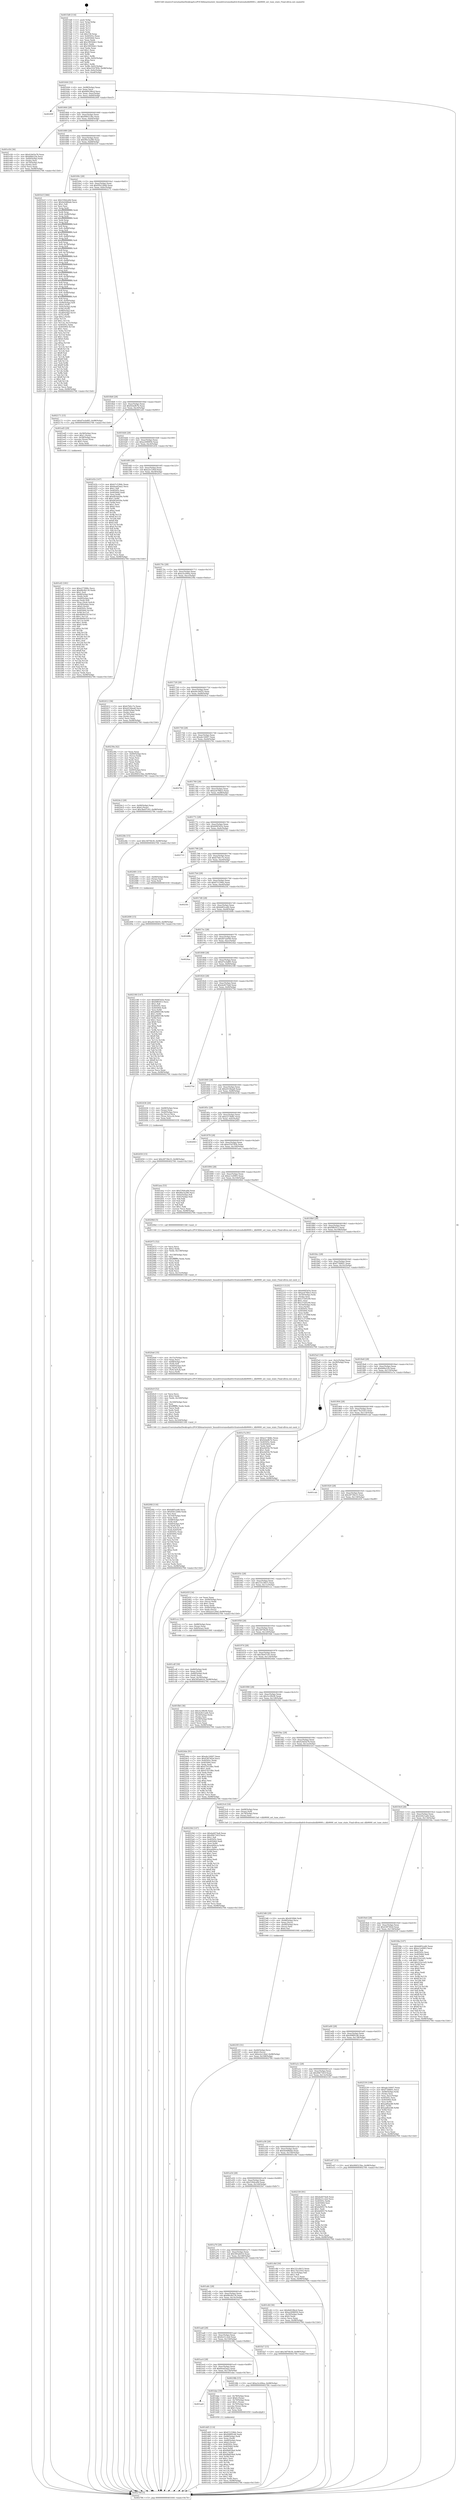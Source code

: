 digraph "0x4015d0" {
  label = "0x4015d0 (/mnt/c/Users/mathe/Desktop/tcc/POCII/binaries/extr_linuxdriversmediadvb-frontendsdib9000.c_dib9000_set_tune_state_Final-ollvm.out::main(0))"
  labelloc = "t"
  node[shape=record]

  Entry [label="",width=0.3,height=0.3,shape=circle,fillcolor=black,style=filled]
  "0x401644" [label="{
     0x401644 [32]\l
     | [instrs]\l
     &nbsp;&nbsp;0x401644 \<+6\>: mov -0x98(%rbp),%eax\l
     &nbsp;&nbsp;0x40164a \<+2\>: mov %eax,%ecx\l
     &nbsp;&nbsp;0x40164c \<+6\>: sub $0x8d418bcd,%ecx\l
     &nbsp;&nbsp;0x401652 \<+6\>: mov %eax,-0xac(%rbp)\l
     &nbsp;&nbsp;0x401658 \<+6\>: mov %ecx,-0xb0(%rbp)\l
     &nbsp;&nbsp;0x40165e \<+6\>: je 000000000040249f \<main+0xecf\>\l
  }"]
  "0x40249f" [label="{
     0x40249f\l
  }", style=dashed]
  "0x401664" [label="{
     0x401664 [28]\l
     | [instrs]\l
     &nbsp;&nbsp;0x401664 \<+5\>: jmp 0000000000401669 \<main+0x99\>\l
     &nbsp;&nbsp;0x401669 \<+6\>: mov -0xac(%rbp),%eax\l
     &nbsp;&nbsp;0x40166f \<+5\>: sub $0x906523be,%eax\l
     &nbsp;&nbsp;0x401674 \<+6\>: mov %eax,-0xb4(%rbp)\l
     &nbsp;&nbsp;0x40167a \<+6\>: je 0000000000401e56 \<main+0x886\>\l
  }"]
  Exit [label="",width=0.3,height=0.3,shape=circle,fillcolor=black,style=filled,peripheries=2]
  "0x401e56" [label="{
     0x401e56 [36]\l
     | [instrs]\l
     &nbsp;&nbsp;0x401e56 \<+5\>: mov $0x424d3e78,%eax\l
     &nbsp;&nbsp;0x401e5b \<+5\>: mov $0xb66e22b,%ecx\l
     &nbsp;&nbsp;0x401e60 \<+4\>: mov -0x60(%rbp),%rdx\l
     &nbsp;&nbsp;0x401e64 \<+2\>: mov (%rdx),%esi\l
     &nbsp;&nbsp;0x401e66 \<+4\>: mov -0x70(%rbp),%rdx\l
     &nbsp;&nbsp;0x401e6a \<+2\>: cmp (%rdx),%esi\l
     &nbsp;&nbsp;0x401e6c \<+3\>: cmovl %ecx,%eax\l
     &nbsp;&nbsp;0x401e6f \<+6\>: mov %eax,-0x98(%rbp)\l
     &nbsp;&nbsp;0x401e75 \<+5\>: jmp 0000000000402784 \<main+0x11b4\>\l
  }"]
  "0x401680" [label="{
     0x401680 [28]\l
     | [instrs]\l
     &nbsp;&nbsp;0x401680 \<+5\>: jmp 0000000000401685 \<main+0xb5\>\l
     &nbsp;&nbsp;0x401685 \<+6\>: mov -0xac(%rbp),%eax\l
     &nbsp;&nbsp;0x40168b \<+5\>: sub $0x90e3a280,%eax\l
     &nbsp;&nbsp;0x401690 \<+6\>: mov %eax,-0xb8(%rbp)\l
     &nbsp;&nbsp;0x401696 \<+6\>: je 0000000000401b1f \<main+0x54f\>\l
  }"]
  "0x402490" [label="{
     0x402490 [15]\l
     | [instrs]\l
     &nbsp;&nbsp;0x402490 \<+10\>: movl $0xa9c54d35,-0x98(%rbp)\l
     &nbsp;&nbsp;0x40249a \<+5\>: jmp 0000000000402784 \<main+0x11b4\>\l
  }"]
  "0x401b1f" [label="{
     0x401b1f [366]\l
     | [instrs]\l
     &nbsp;&nbsp;0x401b1f \<+5\>: mov $0x530dca9d,%eax\l
     &nbsp;&nbsp;0x401b24 \<+5\>: mov $0x4e0d8dab,%ecx\l
     &nbsp;&nbsp;0x401b29 \<+2\>: mov $0x1,%dl\l
     &nbsp;&nbsp;0x401b2b \<+2\>: xor %esi,%esi\l
     &nbsp;&nbsp;0x401b2d \<+3\>: mov %rsp,%rdi\l
     &nbsp;&nbsp;0x401b30 \<+4\>: add $0xfffffffffffffff0,%rdi\l
     &nbsp;&nbsp;0x401b34 \<+3\>: mov %rdi,%rsp\l
     &nbsp;&nbsp;0x401b37 \<+7\>: mov %rdi,-0x90(%rbp)\l
     &nbsp;&nbsp;0x401b3e \<+3\>: mov %rsp,%rdi\l
     &nbsp;&nbsp;0x401b41 \<+4\>: add $0xfffffffffffffff0,%rdi\l
     &nbsp;&nbsp;0x401b45 \<+3\>: mov %rdi,%rsp\l
     &nbsp;&nbsp;0x401b48 \<+3\>: mov %rsp,%r8\l
     &nbsp;&nbsp;0x401b4b \<+4\>: add $0xfffffffffffffff0,%r8\l
     &nbsp;&nbsp;0x401b4f \<+3\>: mov %r8,%rsp\l
     &nbsp;&nbsp;0x401b52 \<+7\>: mov %r8,-0x88(%rbp)\l
     &nbsp;&nbsp;0x401b59 \<+3\>: mov %rsp,%r8\l
     &nbsp;&nbsp;0x401b5c \<+4\>: add $0xfffffffffffffff0,%r8\l
     &nbsp;&nbsp;0x401b60 \<+3\>: mov %r8,%rsp\l
     &nbsp;&nbsp;0x401b63 \<+4\>: mov %r8,-0x80(%rbp)\l
     &nbsp;&nbsp;0x401b67 \<+3\>: mov %rsp,%r8\l
     &nbsp;&nbsp;0x401b6a \<+4\>: add $0xfffffffffffffff0,%r8\l
     &nbsp;&nbsp;0x401b6e \<+3\>: mov %r8,%rsp\l
     &nbsp;&nbsp;0x401b71 \<+4\>: mov %r8,-0x78(%rbp)\l
     &nbsp;&nbsp;0x401b75 \<+3\>: mov %rsp,%r8\l
     &nbsp;&nbsp;0x401b78 \<+4\>: add $0xfffffffffffffff0,%r8\l
     &nbsp;&nbsp;0x401b7c \<+3\>: mov %r8,%rsp\l
     &nbsp;&nbsp;0x401b7f \<+4\>: mov %r8,-0x70(%rbp)\l
     &nbsp;&nbsp;0x401b83 \<+3\>: mov %rsp,%r8\l
     &nbsp;&nbsp;0x401b86 \<+4\>: add $0xfffffffffffffff0,%r8\l
     &nbsp;&nbsp;0x401b8a \<+3\>: mov %r8,%rsp\l
     &nbsp;&nbsp;0x401b8d \<+4\>: mov %r8,-0x68(%rbp)\l
     &nbsp;&nbsp;0x401b91 \<+3\>: mov %rsp,%r8\l
     &nbsp;&nbsp;0x401b94 \<+4\>: add $0xfffffffffffffff0,%r8\l
     &nbsp;&nbsp;0x401b98 \<+3\>: mov %r8,%rsp\l
     &nbsp;&nbsp;0x401b9b \<+4\>: mov %r8,-0x60(%rbp)\l
     &nbsp;&nbsp;0x401b9f \<+3\>: mov %rsp,%r8\l
     &nbsp;&nbsp;0x401ba2 \<+4\>: add $0xfffffffffffffff0,%r8\l
     &nbsp;&nbsp;0x401ba6 \<+3\>: mov %r8,%rsp\l
     &nbsp;&nbsp;0x401ba9 \<+4\>: mov %r8,-0x58(%rbp)\l
     &nbsp;&nbsp;0x401bad \<+3\>: mov %rsp,%r8\l
     &nbsp;&nbsp;0x401bb0 \<+4\>: add $0xfffffffffffffff0,%r8\l
     &nbsp;&nbsp;0x401bb4 \<+3\>: mov %r8,%rsp\l
     &nbsp;&nbsp;0x401bb7 \<+4\>: mov %r8,-0x50(%rbp)\l
     &nbsp;&nbsp;0x401bbb \<+3\>: mov %rsp,%r8\l
     &nbsp;&nbsp;0x401bbe \<+4\>: add $0xfffffffffffffff0,%r8\l
     &nbsp;&nbsp;0x401bc2 \<+3\>: mov %r8,%rsp\l
     &nbsp;&nbsp;0x401bc5 \<+4\>: mov %r8,-0x48(%rbp)\l
     &nbsp;&nbsp;0x401bc9 \<+3\>: mov %rsp,%r8\l
     &nbsp;&nbsp;0x401bcc \<+4\>: add $0xfffffffffffffff0,%r8\l
     &nbsp;&nbsp;0x401bd0 \<+3\>: mov %r8,%rsp\l
     &nbsp;&nbsp;0x401bd3 \<+4\>: mov %r8,-0x40(%rbp)\l
     &nbsp;&nbsp;0x401bd7 \<+7\>: mov -0x90(%rbp),%r8\l
     &nbsp;&nbsp;0x401bde \<+7\>: movl $0x0,(%r8)\l
     &nbsp;&nbsp;0x401be5 \<+7\>: mov -0x9c(%rbp),%r9d\l
     &nbsp;&nbsp;0x401bec \<+3\>: mov %r9d,(%rdi)\l
     &nbsp;&nbsp;0x401bef \<+7\>: mov -0x88(%rbp),%r8\l
     &nbsp;&nbsp;0x401bf6 \<+7\>: mov -0xa8(%rbp),%r10\l
     &nbsp;&nbsp;0x401bfd \<+3\>: mov %r10,(%r8)\l
     &nbsp;&nbsp;0x401c00 \<+3\>: cmpl $0x2,(%rdi)\l
     &nbsp;&nbsp;0x401c03 \<+4\>: setne %r11b\l
     &nbsp;&nbsp;0x401c07 \<+4\>: and $0x1,%r11b\l
     &nbsp;&nbsp;0x401c0b \<+4\>: mov %r11b,-0x31(%rbp)\l
     &nbsp;&nbsp;0x401c0f \<+7\>: mov 0x40505c,%ebx\l
     &nbsp;&nbsp;0x401c16 \<+8\>: mov 0x405064,%r14d\l
     &nbsp;&nbsp;0x401c1e \<+3\>: sub $0x1,%esi\l
     &nbsp;&nbsp;0x401c21 \<+3\>: mov %ebx,%r15d\l
     &nbsp;&nbsp;0x401c24 \<+3\>: add %esi,%r15d\l
     &nbsp;&nbsp;0x401c27 \<+4\>: imul %r15d,%ebx\l
     &nbsp;&nbsp;0x401c2b \<+3\>: and $0x1,%ebx\l
     &nbsp;&nbsp;0x401c2e \<+3\>: cmp $0x0,%ebx\l
     &nbsp;&nbsp;0x401c31 \<+4\>: sete %r11b\l
     &nbsp;&nbsp;0x401c35 \<+4\>: cmp $0xa,%r14d\l
     &nbsp;&nbsp;0x401c39 \<+4\>: setl %r12b\l
     &nbsp;&nbsp;0x401c3d \<+3\>: mov %r11b,%r13b\l
     &nbsp;&nbsp;0x401c40 \<+4\>: xor $0xff,%r13b\l
     &nbsp;&nbsp;0x401c44 \<+3\>: mov %r12b,%sil\l
     &nbsp;&nbsp;0x401c47 \<+4\>: xor $0xff,%sil\l
     &nbsp;&nbsp;0x401c4b \<+3\>: xor $0x1,%dl\l
     &nbsp;&nbsp;0x401c4e \<+3\>: mov %r13b,%dil\l
     &nbsp;&nbsp;0x401c51 \<+4\>: and $0xff,%dil\l
     &nbsp;&nbsp;0x401c55 \<+3\>: and %dl,%r11b\l
     &nbsp;&nbsp;0x401c58 \<+3\>: mov %sil,%r8b\l
     &nbsp;&nbsp;0x401c5b \<+4\>: and $0xff,%r8b\l
     &nbsp;&nbsp;0x401c5f \<+3\>: and %dl,%r12b\l
     &nbsp;&nbsp;0x401c62 \<+3\>: or %r11b,%dil\l
     &nbsp;&nbsp;0x401c65 \<+3\>: or %r12b,%r8b\l
     &nbsp;&nbsp;0x401c68 \<+3\>: xor %r8b,%dil\l
     &nbsp;&nbsp;0x401c6b \<+3\>: or %sil,%r13b\l
     &nbsp;&nbsp;0x401c6e \<+4\>: xor $0xff,%r13b\l
     &nbsp;&nbsp;0x401c72 \<+3\>: or $0x1,%dl\l
     &nbsp;&nbsp;0x401c75 \<+3\>: and %dl,%r13b\l
     &nbsp;&nbsp;0x401c78 \<+3\>: or %r13b,%dil\l
     &nbsp;&nbsp;0x401c7b \<+4\>: test $0x1,%dil\l
     &nbsp;&nbsp;0x401c7f \<+3\>: cmovne %ecx,%eax\l
     &nbsp;&nbsp;0x401c82 \<+6\>: mov %eax,-0x98(%rbp)\l
     &nbsp;&nbsp;0x401c88 \<+5\>: jmp 0000000000402784 \<main+0x11b4\>\l
  }"]
  "0x40169c" [label="{
     0x40169c [28]\l
     | [instrs]\l
     &nbsp;&nbsp;0x40169c \<+5\>: jmp 00000000004016a1 \<main+0xd1\>\l
     &nbsp;&nbsp;0x4016a1 \<+6\>: mov -0xac(%rbp),%eax\l
     &nbsp;&nbsp;0x4016a7 \<+5\>: sub $0x95b12b8d,%eax\l
     &nbsp;&nbsp;0x4016ac \<+6\>: mov %eax,-0xbc(%rbp)\l
     &nbsp;&nbsp;0x4016b2 \<+6\>: je 0000000000402171 \<main+0xba1\>\l
  }"]
  "0x402450" [label="{
     0x402450 [15]\l
     | [instrs]\l
     &nbsp;&nbsp;0x402450 \<+10\>: movl $0x28739e33,-0x98(%rbp)\l
     &nbsp;&nbsp;0x40245a \<+5\>: jmp 0000000000402784 \<main+0x11b4\>\l
  }"]
  "0x402171" [label="{
     0x402171 [15]\l
     | [instrs]\l
     &nbsp;&nbsp;0x402171 \<+10\>: movl $0xd7ecbd85,-0x98(%rbp)\l
     &nbsp;&nbsp;0x40217b \<+5\>: jmp 0000000000402784 \<main+0x11b4\>\l
  }"]
  "0x4016b8" [label="{
     0x4016b8 [28]\l
     | [instrs]\l
     &nbsp;&nbsp;0x4016b8 \<+5\>: jmp 00000000004016bd \<main+0xed\>\l
     &nbsp;&nbsp;0x4016bd \<+6\>: mov -0xac(%rbp),%eax\l
     &nbsp;&nbsp;0x4016c3 \<+5\>: sub $0x9cbefb7b,%eax\l
     &nbsp;&nbsp;0x4016c8 \<+6\>: mov %eax,-0xc0(%rbp)\l
     &nbsp;&nbsp;0x4016ce \<+6\>: je 0000000000401ed5 \<main+0x905\>\l
  }"]
  "0x4023f3" [label="{
     0x4023f3 [31]\l
     | [instrs]\l
     &nbsp;&nbsp;0x4023f3 \<+4\>: mov -0x40(%rbp),%rcx\l
     &nbsp;&nbsp;0x4023f7 \<+6\>: movl $0x0,(%rcx)\l
     &nbsp;&nbsp;0x4023fd \<+10\>: movl $0xa2e126ef,-0x98(%rbp)\l
     &nbsp;&nbsp;0x402407 \<+6\>: mov %eax,-0x168(%rbp)\l
     &nbsp;&nbsp;0x40240d \<+5\>: jmp 0000000000402784 \<main+0x11b4\>\l
  }"]
  "0x401ed5" [label="{
     0x401ed5 [29]\l
     | [instrs]\l
     &nbsp;&nbsp;0x401ed5 \<+4\>: mov -0x58(%rbp),%rax\l
     &nbsp;&nbsp;0x401ed9 \<+6\>: movl $0x1,(%rax)\l
     &nbsp;&nbsp;0x401edf \<+4\>: mov -0x58(%rbp),%rax\l
     &nbsp;&nbsp;0x401ee3 \<+3\>: movslq (%rax),%rax\l
     &nbsp;&nbsp;0x401ee6 \<+4\>: shl $0x3,%rax\l
     &nbsp;&nbsp;0x401eea \<+3\>: mov %rax,%rdi\l
     &nbsp;&nbsp;0x401eed \<+5\>: call 0000000000401050 \<malloc@plt\>\l
     | [calls]\l
     &nbsp;&nbsp;0x401050 \{1\} (unknown)\l
  }"]
  "0x4016d4" [label="{
     0x4016d4 [28]\l
     | [instrs]\l
     &nbsp;&nbsp;0x4016d4 \<+5\>: jmp 00000000004016d9 \<main+0x109\>\l
     &nbsp;&nbsp;0x4016d9 \<+6\>: mov -0xac(%rbp),%eax\l
     &nbsp;&nbsp;0x4016df \<+5\>: sub $0xa2496856,%eax\l
     &nbsp;&nbsp;0x4016e4 \<+6\>: mov %eax,-0xc4(%rbp)\l
     &nbsp;&nbsp;0x4016ea \<+6\>: je 0000000000401d1b \<main+0x74b\>\l
  }"]
  "0x4023d6" [label="{
     0x4023d6 [29]\l
     | [instrs]\l
     &nbsp;&nbsp;0x4023d6 \<+10\>: movabs $0x4030b6,%rdi\l
     &nbsp;&nbsp;0x4023e0 \<+4\>: mov -0x48(%rbp),%rcx\l
     &nbsp;&nbsp;0x4023e4 \<+2\>: mov %eax,(%rcx)\l
     &nbsp;&nbsp;0x4023e6 \<+4\>: mov -0x48(%rbp),%rcx\l
     &nbsp;&nbsp;0x4023ea \<+2\>: mov (%rcx),%esi\l
     &nbsp;&nbsp;0x4023ec \<+2\>: mov $0x0,%al\l
     &nbsp;&nbsp;0x4023ee \<+5\>: call 0000000000401040 \<printf@plt\>\l
     | [calls]\l
     &nbsp;&nbsp;0x401040 \{1\} (unknown)\l
  }"]
  "0x401d1b" [label="{
     0x401d1b [147]\l
     | [instrs]\l
     &nbsp;&nbsp;0x401d1b \<+5\>: mov $0xb7c538dc,%eax\l
     &nbsp;&nbsp;0x401d20 \<+5\>: mov $0x6ead3aa2,%ecx\l
     &nbsp;&nbsp;0x401d25 \<+2\>: mov $0x1,%dl\l
     &nbsp;&nbsp;0x401d27 \<+7\>: mov 0x40505c,%esi\l
     &nbsp;&nbsp;0x401d2e \<+7\>: mov 0x405064,%edi\l
     &nbsp;&nbsp;0x401d35 \<+3\>: mov %esi,%r8d\l
     &nbsp;&nbsp;0x401d38 \<+7\>: add $0xd93eb20e,%r8d\l
     &nbsp;&nbsp;0x401d3f \<+4\>: sub $0x1,%r8d\l
     &nbsp;&nbsp;0x401d43 \<+7\>: sub $0xd93eb20e,%r8d\l
     &nbsp;&nbsp;0x401d4a \<+4\>: imul %r8d,%esi\l
     &nbsp;&nbsp;0x401d4e \<+3\>: and $0x1,%esi\l
     &nbsp;&nbsp;0x401d51 \<+3\>: cmp $0x0,%esi\l
     &nbsp;&nbsp;0x401d54 \<+4\>: sete %r9b\l
     &nbsp;&nbsp;0x401d58 \<+3\>: cmp $0xa,%edi\l
     &nbsp;&nbsp;0x401d5b \<+4\>: setl %r10b\l
     &nbsp;&nbsp;0x401d5f \<+3\>: mov %r9b,%r11b\l
     &nbsp;&nbsp;0x401d62 \<+4\>: xor $0xff,%r11b\l
     &nbsp;&nbsp;0x401d66 \<+3\>: mov %r10b,%bl\l
     &nbsp;&nbsp;0x401d69 \<+3\>: xor $0xff,%bl\l
     &nbsp;&nbsp;0x401d6c \<+3\>: xor $0x0,%dl\l
     &nbsp;&nbsp;0x401d6f \<+3\>: mov %r11b,%r14b\l
     &nbsp;&nbsp;0x401d72 \<+4\>: and $0x0,%r14b\l
     &nbsp;&nbsp;0x401d76 \<+3\>: and %dl,%r9b\l
     &nbsp;&nbsp;0x401d79 \<+3\>: mov %bl,%r15b\l
     &nbsp;&nbsp;0x401d7c \<+4\>: and $0x0,%r15b\l
     &nbsp;&nbsp;0x401d80 \<+3\>: and %dl,%r10b\l
     &nbsp;&nbsp;0x401d83 \<+3\>: or %r9b,%r14b\l
     &nbsp;&nbsp;0x401d86 \<+3\>: or %r10b,%r15b\l
     &nbsp;&nbsp;0x401d89 \<+3\>: xor %r15b,%r14b\l
     &nbsp;&nbsp;0x401d8c \<+3\>: or %bl,%r11b\l
     &nbsp;&nbsp;0x401d8f \<+4\>: xor $0xff,%r11b\l
     &nbsp;&nbsp;0x401d93 \<+3\>: or $0x0,%dl\l
     &nbsp;&nbsp;0x401d96 \<+3\>: and %dl,%r11b\l
     &nbsp;&nbsp;0x401d99 \<+3\>: or %r11b,%r14b\l
     &nbsp;&nbsp;0x401d9c \<+4\>: test $0x1,%r14b\l
     &nbsp;&nbsp;0x401da0 \<+3\>: cmovne %ecx,%eax\l
     &nbsp;&nbsp;0x401da3 \<+6\>: mov %eax,-0x98(%rbp)\l
     &nbsp;&nbsp;0x401da9 \<+5\>: jmp 0000000000402784 \<main+0x11b4\>\l
  }"]
  "0x4016f0" [label="{
     0x4016f0 [28]\l
     | [instrs]\l
     &nbsp;&nbsp;0x4016f0 \<+5\>: jmp 00000000004016f5 \<main+0x125\>\l
     &nbsp;&nbsp;0x4016f5 \<+6\>: mov -0xac(%rbp),%eax\l
     &nbsp;&nbsp;0x4016fb \<+5\>: sub $0xa2e126ef,%eax\l
     &nbsp;&nbsp;0x401700 \<+6\>: mov %eax,-0xc8(%rbp)\l
     &nbsp;&nbsp;0x401706 \<+6\>: je 0000000000402412 \<main+0xe42\>\l
  }"]
  "0x4020fd" [label="{
     0x4020fd [116]\l
     | [instrs]\l
     &nbsp;&nbsp;0x4020fd \<+5\>: mov $0xbd65ca46,%ecx\l
     &nbsp;&nbsp;0x402102 \<+5\>: mov $0x95b12b8d,%edx\l
     &nbsp;&nbsp;0x402107 \<+2\>: xor %esi,%esi\l
     &nbsp;&nbsp;0x402109 \<+6\>: mov -0x164(%rbp),%edi\l
     &nbsp;&nbsp;0x40210f \<+3\>: imul %eax,%edi\l
     &nbsp;&nbsp;0x402112 \<+4\>: mov -0x68(%rbp),%r8\l
     &nbsp;&nbsp;0x402116 \<+3\>: mov (%r8),%r8\l
     &nbsp;&nbsp;0x402119 \<+4\>: mov -0x60(%rbp),%r9\l
     &nbsp;&nbsp;0x40211d \<+3\>: movslq (%r9),%r9\l
     &nbsp;&nbsp;0x402120 \<+4\>: mov (%r8,%r9,8),%r8\l
     &nbsp;&nbsp;0x402124 \<+4\>: mov %edi,0x4(%r8)\l
     &nbsp;&nbsp;0x402128 \<+7\>: mov 0x40505c,%eax\l
     &nbsp;&nbsp;0x40212f \<+7\>: mov 0x405064,%edi\l
     &nbsp;&nbsp;0x402136 \<+3\>: sub $0x1,%esi\l
     &nbsp;&nbsp;0x402139 \<+3\>: mov %eax,%r10d\l
     &nbsp;&nbsp;0x40213c \<+3\>: add %esi,%r10d\l
     &nbsp;&nbsp;0x40213f \<+4\>: imul %r10d,%eax\l
     &nbsp;&nbsp;0x402143 \<+3\>: and $0x1,%eax\l
     &nbsp;&nbsp;0x402146 \<+3\>: cmp $0x0,%eax\l
     &nbsp;&nbsp;0x402149 \<+4\>: sete %r11b\l
     &nbsp;&nbsp;0x40214d \<+3\>: cmp $0xa,%edi\l
     &nbsp;&nbsp;0x402150 \<+3\>: setl %bl\l
     &nbsp;&nbsp;0x402153 \<+3\>: mov %r11b,%r14b\l
     &nbsp;&nbsp;0x402156 \<+3\>: and %bl,%r14b\l
     &nbsp;&nbsp;0x402159 \<+3\>: xor %bl,%r11b\l
     &nbsp;&nbsp;0x40215c \<+3\>: or %r11b,%r14b\l
     &nbsp;&nbsp;0x40215f \<+4\>: test $0x1,%r14b\l
     &nbsp;&nbsp;0x402163 \<+3\>: cmovne %edx,%ecx\l
     &nbsp;&nbsp;0x402166 \<+6\>: mov %ecx,-0x98(%rbp)\l
     &nbsp;&nbsp;0x40216c \<+5\>: jmp 0000000000402784 \<main+0x11b4\>\l
  }"]
  "0x402412" [label="{
     0x402412 [36]\l
     | [instrs]\l
     &nbsp;&nbsp;0x402412 \<+5\>: mov $0xb7bfcc7e,%eax\l
     &nbsp;&nbsp;0x402417 \<+5\>: mov $0xe014bea8,%ecx\l
     &nbsp;&nbsp;0x40241c \<+4\>: mov -0x40(%rbp),%rdx\l
     &nbsp;&nbsp;0x402420 \<+2\>: mov (%rdx),%esi\l
     &nbsp;&nbsp;0x402422 \<+4\>: mov -0x70(%rbp),%rdx\l
     &nbsp;&nbsp;0x402426 \<+2\>: cmp (%rdx),%esi\l
     &nbsp;&nbsp;0x402428 \<+3\>: cmovl %ecx,%eax\l
     &nbsp;&nbsp;0x40242b \<+6\>: mov %eax,-0x98(%rbp)\l
     &nbsp;&nbsp;0x402431 \<+5\>: jmp 0000000000402784 \<main+0x11b4\>\l
  }"]
  "0x40170c" [label="{
     0x40170c [28]\l
     | [instrs]\l
     &nbsp;&nbsp;0x40170c \<+5\>: jmp 0000000000401711 \<main+0x141\>\l
     &nbsp;&nbsp;0x401711 \<+6\>: mov -0xac(%rbp),%eax\l
     &nbsp;&nbsp;0x401717 \<+5\>: sub $0xa3cc69ea,%eax\l
     &nbsp;&nbsp;0x40171c \<+6\>: mov %eax,-0xcc(%rbp)\l
     &nbsp;&nbsp;0x401722 \<+6\>: je 000000000040239a \<main+0xdca\>\l
  }"]
  "0x4020c9" [label="{
     0x4020c9 [52]\l
     | [instrs]\l
     &nbsp;&nbsp;0x4020c9 \<+2\>: xor %ecx,%ecx\l
     &nbsp;&nbsp;0x4020cb \<+5\>: mov $0x2,%edx\l
     &nbsp;&nbsp;0x4020d0 \<+6\>: mov %edx,-0x160(%rbp)\l
     &nbsp;&nbsp;0x4020d6 \<+1\>: cltd\l
     &nbsp;&nbsp;0x4020d7 \<+6\>: mov -0x160(%rbp),%esi\l
     &nbsp;&nbsp;0x4020dd \<+2\>: idiv %esi\l
     &nbsp;&nbsp;0x4020df \<+6\>: imul $0xfffffffe,%edx,%edx\l
     &nbsp;&nbsp;0x4020e5 \<+2\>: mov %ecx,%edi\l
     &nbsp;&nbsp;0x4020e7 \<+2\>: sub %edx,%edi\l
     &nbsp;&nbsp;0x4020e9 \<+2\>: mov %ecx,%edx\l
     &nbsp;&nbsp;0x4020eb \<+3\>: sub $0x1,%edx\l
     &nbsp;&nbsp;0x4020ee \<+2\>: add %edx,%edi\l
     &nbsp;&nbsp;0x4020f0 \<+2\>: sub %edi,%ecx\l
     &nbsp;&nbsp;0x4020f2 \<+6\>: mov %ecx,-0x164(%rbp)\l
     &nbsp;&nbsp;0x4020f8 \<+5\>: call 0000000000401160 \<next_i\>\l
     | [calls]\l
     &nbsp;&nbsp;0x401160 \{1\} (/mnt/c/Users/mathe/Desktop/tcc/POCII/binaries/extr_linuxdriversmediadvb-frontendsdib9000.c_dib9000_set_tune_state_Final-ollvm.out::next_i)\l
  }"]
  "0x40239a" [label="{
     0x40239a [42]\l
     | [instrs]\l
     &nbsp;&nbsp;0x40239a \<+2\>: xor %eax,%eax\l
     &nbsp;&nbsp;0x40239c \<+4\>: mov -0x60(%rbp),%rcx\l
     &nbsp;&nbsp;0x4023a0 \<+2\>: mov (%rcx),%edx\l
     &nbsp;&nbsp;0x4023a2 \<+2\>: mov %eax,%esi\l
     &nbsp;&nbsp;0x4023a4 \<+2\>: sub %edx,%esi\l
     &nbsp;&nbsp;0x4023a6 \<+2\>: mov %eax,%edx\l
     &nbsp;&nbsp;0x4023a8 \<+3\>: sub $0x1,%edx\l
     &nbsp;&nbsp;0x4023ab \<+2\>: add %edx,%esi\l
     &nbsp;&nbsp;0x4023ad \<+2\>: sub %esi,%eax\l
     &nbsp;&nbsp;0x4023af \<+4\>: mov -0x60(%rbp),%rcx\l
     &nbsp;&nbsp;0x4023b3 \<+2\>: mov %eax,(%rcx)\l
     &nbsp;&nbsp;0x4023b5 \<+10\>: movl $0x906523be,-0x98(%rbp)\l
     &nbsp;&nbsp;0x4023bf \<+5\>: jmp 0000000000402784 \<main+0x11b4\>\l
  }"]
  "0x401728" [label="{
     0x401728 [28]\l
     | [instrs]\l
     &nbsp;&nbsp;0x401728 \<+5\>: jmp 000000000040172d \<main+0x15d\>\l
     &nbsp;&nbsp;0x40172d \<+6\>: mov -0xac(%rbp),%eax\l
     &nbsp;&nbsp;0x401733 \<+5\>: sub $0xa9c54d35,%eax\l
     &nbsp;&nbsp;0x401738 \<+6\>: mov %eax,-0xd0(%rbp)\l
     &nbsp;&nbsp;0x40173e \<+6\>: je 00000000004024c2 \<main+0xef2\>\l
  }"]
  "0x4020a6" [label="{
     0x4020a6 [35]\l
     | [instrs]\l
     &nbsp;&nbsp;0x4020a6 \<+6\>: mov -0x15c(%rbp),%ecx\l
     &nbsp;&nbsp;0x4020ac \<+3\>: imul %eax,%ecx\l
     &nbsp;&nbsp;0x4020af \<+4\>: mov -0x68(%rbp),%r8\l
     &nbsp;&nbsp;0x4020b3 \<+3\>: mov (%r8),%r8\l
     &nbsp;&nbsp;0x4020b6 \<+4\>: mov -0x60(%rbp),%r9\l
     &nbsp;&nbsp;0x4020ba \<+3\>: movslq (%r9),%r9\l
     &nbsp;&nbsp;0x4020bd \<+4\>: mov (%r8,%r9,8),%r8\l
     &nbsp;&nbsp;0x4020c1 \<+3\>: mov %ecx,(%r8)\l
     &nbsp;&nbsp;0x4020c4 \<+5\>: call 0000000000401160 \<next_i\>\l
     | [calls]\l
     &nbsp;&nbsp;0x401160 \{1\} (/mnt/c/Users/mathe/Desktop/tcc/POCII/binaries/extr_linuxdriversmediadvb-frontendsdib9000.c_dib9000_set_tune_state_Final-ollvm.out::next_i)\l
  }"]
  "0x4024c2" [label="{
     0x4024c2 [28]\l
     | [instrs]\l
     &nbsp;&nbsp;0x4024c2 \<+7\>: mov -0x90(%rbp),%rax\l
     &nbsp;&nbsp;0x4024c9 \<+6\>: movl $0x0,(%rax)\l
     &nbsp;&nbsp;0x4024cf \<+10\>: movl $0x3be07c93,-0x98(%rbp)\l
     &nbsp;&nbsp;0x4024d9 \<+5\>: jmp 0000000000402784 \<main+0x11b4\>\l
  }"]
  "0x401744" [label="{
     0x401744 [28]\l
     | [instrs]\l
     &nbsp;&nbsp;0x401744 \<+5\>: jmp 0000000000401749 \<main+0x179\>\l
     &nbsp;&nbsp;0x401749 \<+6\>: mov -0xac(%rbp),%eax\l
     &nbsp;&nbsp;0x40174f \<+5\>: sub $0xabc16007,%eax\l
     &nbsp;&nbsp;0x401754 \<+6\>: mov %eax,-0xd4(%rbp)\l
     &nbsp;&nbsp;0x40175a \<+6\>: je 000000000040276c \<main+0x119c\>\l
  }"]
  "0x402072" [label="{
     0x402072 [52]\l
     | [instrs]\l
     &nbsp;&nbsp;0x402072 \<+2\>: xor %ecx,%ecx\l
     &nbsp;&nbsp;0x402074 \<+5\>: mov $0x2,%edx\l
     &nbsp;&nbsp;0x402079 \<+6\>: mov %edx,-0x158(%rbp)\l
     &nbsp;&nbsp;0x40207f \<+1\>: cltd\l
     &nbsp;&nbsp;0x402080 \<+6\>: mov -0x158(%rbp),%esi\l
     &nbsp;&nbsp;0x402086 \<+2\>: idiv %esi\l
     &nbsp;&nbsp;0x402088 \<+6\>: imul $0xfffffffe,%edx,%edx\l
     &nbsp;&nbsp;0x40208e \<+2\>: mov %ecx,%edi\l
     &nbsp;&nbsp;0x402090 \<+2\>: sub %edx,%edi\l
     &nbsp;&nbsp;0x402092 \<+2\>: mov %ecx,%edx\l
     &nbsp;&nbsp;0x402094 \<+3\>: sub $0x1,%edx\l
     &nbsp;&nbsp;0x402097 \<+2\>: add %edx,%edi\l
     &nbsp;&nbsp;0x402099 \<+2\>: sub %edi,%ecx\l
     &nbsp;&nbsp;0x40209b \<+6\>: mov %ecx,-0x15c(%rbp)\l
     &nbsp;&nbsp;0x4020a1 \<+5\>: call 0000000000401160 \<next_i\>\l
     | [calls]\l
     &nbsp;&nbsp;0x401160 \{1\} (/mnt/c/Users/mathe/Desktop/tcc/POCII/binaries/extr_linuxdriversmediadvb-frontendsdib9000.c_dib9000_set_tune_state_Final-ollvm.out::next_i)\l
  }"]
  "0x40276c" [label="{
     0x40276c\l
  }", style=dashed]
  "0x401760" [label="{
     0x401760 [28]\l
     | [instrs]\l
     &nbsp;&nbsp;0x401760 \<+5\>: jmp 0000000000401765 \<main+0x195\>\l
     &nbsp;&nbsp;0x401765 \<+6\>: mov -0xac(%rbp),%eax\l
     &nbsp;&nbsp;0x40176b \<+5\>: sub $0xac676be3,%eax\l
     &nbsp;&nbsp;0x401770 \<+6\>: mov %eax,-0xd8(%rbp)\l
     &nbsp;&nbsp;0x401776 \<+6\>: je 000000000040228e \<main+0xcbe\>\l
  }"]
  "0x401ef2" [label="{
     0x401ef2 [181]\l
     | [instrs]\l
     &nbsp;&nbsp;0x401ef2 \<+5\>: mov $0xe273fd6c,%ecx\l
     &nbsp;&nbsp;0x401ef7 \<+5\>: mov $0x68c0b130,%edx\l
     &nbsp;&nbsp;0x401efc \<+3\>: mov $0x1,%sil\l
     &nbsp;&nbsp;0x401eff \<+4\>: mov -0x68(%rbp),%rdi\l
     &nbsp;&nbsp;0x401f03 \<+3\>: mov (%rdi),%rdi\l
     &nbsp;&nbsp;0x401f06 \<+4\>: mov -0x60(%rbp),%r8\l
     &nbsp;&nbsp;0x401f0a \<+3\>: movslq (%r8),%r8\l
     &nbsp;&nbsp;0x401f0d \<+4\>: mov %rax,(%rdi,%r8,8)\l
     &nbsp;&nbsp;0x401f11 \<+4\>: mov -0x50(%rbp),%rax\l
     &nbsp;&nbsp;0x401f15 \<+6\>: movl $0x0,(%rax)\l
     &nbsp;&nbsp;0x401f1b \<+8\>: mov 0x40505c,%r9d\l
     &nbsp;&nbsp;0x401f23 \<+8\>: mov 0x405064,%r10d\l
     &nbsp;&nbsp;0x401f2b \<+3\>: mov %r9d,%r11d\l
     &nbsp;&nbsp;0x401f2e \<+7\>: sub $0x4b09cf18,%r11d\l
     &nbsp;&nbsp;0x401f35 \<+4\>: sub $0x1,%r11d\l
     &nbsp;&nbsp;0x401f39 \<+7\>: add $0x4b09cf18,%r11d\l
     &nbsp;&nbsp;0x401f40 \<+4\>: imul %r11d,%r9d\l
     &nbsp;&nbsp;0x401f44 \<+4\>: and $0x1,%r9d\l
     &nbsp;&nbsp;0x401f48 \<+4\>: cmp $0x0,%r9d\l
     &nbsp;&nbsp;0x401f4c \<+3\>: sete %bl\l
     &nbsp;&nbsp;0x401f4f \<+4\>: cmp $0xa,%r10d\l
     &nbsp;&nbsp;0x401f53 \<+4\>: setl %r14b\l
     &nbsp;&nbsp;0x401f57 \<+3\>: mov %bl,%r15b\l
     &nbsp;&nbsp;0x401f5a \<+4\>: xor $0xff,%r15b\l
     &nbsp;&nbsp;0x401f5e \<+3\>: mov %r14b,%r12b\l
     &nbsp;&nbsp;0x401f61 \<+4\>: xor $0xff,%r12b\l
     &nbsp;&nbsp;0x401f65 \<+4\>: xor $0x1,%sil\l
     &nbsp;&nbsp;0x401f69 \<+3\>: mov %r15b,%r13b\l
     &nbsp;&nbsp;0x401f6c \<+4\>: and $0xff,%r13b\l
     &nbsp;&nbsp;0x401f70 \<+3\>: and %sil,%bl\l
     &nbsp;&nbsp;0x401f73 \<+3\>: mov %r12b,%al\l
     &nbsp;&nbsp;0x401f76 \<+2\>: and $0xff,%al\l
     &nbsp;&nbsp;0x401f78 \<+3\>: and %sil,%r14b\l
     &nbsp;&nbsp;0x401f7b \<+3\>: or %bl,%r13b\l
     &nbsp;&nbsp;0x401f7e \<+3\>: or %r14b,%al\l
     &nbsp;&nbsp;0x401f81 \<+3\>: xor %al,%r13b\l
     &nbsp;&nbsp;0x401f84 \<+3\>: or %r12b,%r15b\l
     &nbsp;&nbsp;0x401f87 \<+4\>: xor $0xff,%r15b\l
     &nbsp;&nbsp;0x401f8b \<+4\>: or $0x1,%sil\l
     &nbsp;&nbsp;0x401f8f \<+3\>: and %sil,%r15b\l
     &nbsp;&nbsp;0x401f92 \<+3\>: or %r15b,%r13b\l
     &nbsp;&nbsp;0x401f95 \<+4\>: test $0x1,%r13b\l
     &nbsp;&nbsp;0x401f99 \<+3\>: cmovne %edx,%ecx\l
     &nbsp;&nbsp;0x401f9c \<+6\>: mov %ecx,-0x98(%rbp)\l
     &nbsp;&nbsp;0x401fa2 \<+5\>: jmp 0000000000402784 \<main+0x11b4\>\l
  }"]
  "0x40228e" [label="{
     0x40228e [15]\l
     | [instrs]\l
     &nbsp;&nbsp;0x40228e \<+10\>: movl $0x34f70b39,-0x98(%rbp)\l
     &nbsp;&nbsp;0x402298 \<+5\>: jmp 0000000000402784 \<main+0x11b4\>\l
  }"]
  "0x40177c" [label="{
     0x40177c [28]\l
     | [instrs]\l
     &nbsp;&nbsp;0x40177c \<+5\>: jmp 0000000000401781 \<main+0x1b1\>\l
     &nbsp;&nbsp;0x401781 \<+6\>: mov -0xac(%rbp),%eax\l
     &nbsp;&nbsp;0x401787 \<+5\>: sub $0xb00f3d3e,%eax\l
     &nbsp;&nbsp;0x40178c \<+6\>: mov %eax,-0xdc(%rbp)\l
     &nbsp;&nbsp;0x401792 \<+6\>: je 0000000000402733 \<main+0x1163\>\l
  }"]
  "0x401dd5" [label="{
     0x401dd5 [114]\l
     | [instrs]\l
     &nbsp;&nbsp;0x401dd5 \<+5\>: mov $0xb7c538dc,%ecx\l
     &nbsp;&nbsp;0x401dda \<+5\>: mov $0x498f91d6,%edx\l
     &nbsp;&nbsp;0x401ddf \<+4\>: mov -0x68(%rbp),%rdi\l
     &nbsp;&nbsp;0x401de3 \<+3\>: mov %rax,(%rdi)\l
     &nbsp;&nbsp;0x401de6 \<+4\>: mov -0x60(%rbp),%rax\l
     &nbsp;&nbsp;0x401dea \<+6\>: movl $0x0,(%rax)\l
     &nbsp;&nbsp;0x401df0 \<+7\>: mov 0x40505c,%esi\l
     &nbsp;&nbsp;0x401df7 \<+8\>: mov 0x405064,%r8d\l
     &nbsp;&nbsp;0x401dff \<+3\>: mov %esi,%r9d\l
     &nbsp;&nbsp;0x401e02 \<+7\>: sub $0x6b6f3fa4,%r9d\l
     &nbsp;&nbsp;0x401e09 \<+4\>: sub $0x1,%r9d\l
     &nbsp;&nbsp;0x401e0d \<+7\>: add $0x6b6f3fa4,%r9d\l
     &nbsp;&nbsp;0x401e14 \<+4\>: imul %r9d,%esi\l
     &nbsp;&nbsp;0x401e18 \<+3\>: and $0x1,%esi\l
     &nbsp;&nbsp;0x401e1b \<+3\>: cmp $0x0,%esi\l
     &nbsp;&nbsp;0x401e1e \<+4\>: sete %r10b\l
     &nbsp;&nbsp;0x401e22 \<+4\>: cmp $0xa,%r8d\l
     &nbsp;&nbsp;0x401e26 \<+4\>: setl %r11b\l
     &nbsp;&nbsp;0x401e2a \<+3\>: mov %r10b,%bl\l
     &nbsp;&nbsp;0x401e2d \<+3\>: and %r11b,%bl\l
     &nbsp;&nbsp;0x401e30 \<+3\>: xor %r11b,%r10b\l
     &nbsp;&nbsp;0x401e33 \<+3\>: or %r10b,%bl\l
     &nbsp;&nbsp;0x401e36 \<+3\>: test $0x1,%bl\l
     &nbsp;&nbsp;0x401e39 \<+3\>: cmovne %edx,%ecx\l
     &nbsp;&nbsp;0x401e3c \<+6\>: mov %ecx,-0x98(%rbp)\l
     &nbsp;&nbsp;0x401e42 \<+5\>: jmp 0000000000402784 \<main+0x11b4\>\l
  }"]
  "0x402733" [label="{
     0x402733\l
  }", style=dashed]
  "0x401798" [label="{
     0x401798 [28]\l
     | [instrs]\l
     &nbsp;&nbsp;0x401798 \<+5\>: jmp 000000000040179d \<main+0x1cd\>\l
     &nbsp;&nbsp;0x40179d \<+6\>: mov -0xac(%rbp),%eax\l
     &nbsp;&nbsp;0x4017a3 \<+5\>: sub $0xb7bfcc7e,%eax\l
     &nbsp;&nbsp;0x4017a8 \<+6\>: mov %eax,-0xe0(%rbp)\l
     &nbsp;&nbsp;0x4017ae \<+6\>: je 0000000000402481 \<main+0xeb1\>\l
  }"]
  "0x401ae0" [label="{
     0x401ae0\l
  }", style=dashed]
  "0x402481" [label="{
     0x402481 [15]\l
     | [instrs]\l
     &nbsp;&nbsp;0x402481 \<+4\>: mov -0x68(%rbp),%rax\l
     &nbsp;&nbsp;0x402485 \<+3\>: mov (%rax),%rax\l
     &nbsp;&nbsp;0x402488 \<+3\>: mov %rax,%rdi\l
     &nbsp;&nbsp;0x40248b \<+5\>: call 0000000000401030 \<free@plt\>\l
     | [calls]\l
     &nbsp;&nbsp;0x401030 \{1\} (unknown)\l
  }"]
  "0x4017b4" [label="{
     0x4017b4 [28]\l
     | [instrs]\l
     &nbsp;&nbsp;0x4017b4 \<+5\>: jmp 00000000004017b9 \<main+0x1e9\>\l
     &nbsp;&nbsp;0x4017b9 \<+6\>: mov -0xac(%rbp),%eax\l
     &nbsp;&nbsp;0x4017bf \<+5\>: sub $0xb7c538dc,%eax\l
     &nbsp;&nbsp;0x4017c4 \<+6\>: mov %eax,-0xe4(%rbp)\l
     &nbsp;&nbsp;0x4017ca \<+6\>: je 00000000004025fc \<main+0x102c\>\l
  }"]
  "0x401dae" [label="{
     0x401dae [39]\l
     | [instrs]\l
     &nbsp;&nbsp;0x401dae \<+4\>: mov -0x78(%rbp),%rax\l
     &nbsp;&nbsp;0x401db2 \<+6\>: movl $0x0,(%rax)\l
     &nbsp;&nbsp;0x401db8 \<+4\>: mov -0x70(%rbp),%rax\l
     &nbsp;&nbsp;0x401dbc \<+6\>: movl $0x1,(%rax)\l
     &nbsp;&nbsp;0x401dc2 \<+4\>: mov -0x70(%rbp),%rax\l
     &nbsp;&nbsp;0x401dc6 \<+3\>: movslq (%rax),%rax\l
     &nbsp;&nbsp;0x401dc9 \<+4\>: shl $0x3,%rax\l
     &nbsp;&nbsp;0x401dcd \<+3\>: mov %rax,%rdi\l
     &nbsp;&nbsp;0x401dd0 \<+5\>: call 0000000000401050 \<malloc@plt\>\l
     | [calls]\l
     &nbsp;&nbsp;0x401050 \{1\} (unknown)\l
  }"]
  "0x4025fc" [label="{
     0x4025fc\l
  }", style=dashed]
  "0x4017d0" [label="{
     0x4017d0 [28]\l
     | [instrs]\l
     &nbsp;&nbsp;0x4017d0 \<+5\>: jmp 00000000004017d5 \<main+0x205\>\l
     &nbsp;&nbsp;0x4017d5 \<+6\>: mov -0xac(%rbp),%eax\l
     &nbsp;&nbsp;0x4017db \<+5\>: sub $0xbd65ca46,%eax\l
     &nbsp;&nbsp;0x4017e0 \<+6\>: mov %eax,-0xe8(%rbp)\l
     &nbsp;&nbsp;0x4017e6 \<+6\>: je 000000000040268b \<main+0x10bb\>\l
  }"]
  "0x401ac4" [label="{
     0x401ac4 [28]\l
     | [instrs]\l
     &nbsp;&nbsp;0x401ac4 \<+5\>: jmp 0000000000401ac9 \<main+0x4f9\>\l
     &nbsp;&nbsp;0x401ac9 \<+6\>: mov -0xac(%rbp),%eax\l
     &nbsp;&nbsp;0x401acf \<+5\>: sub $0x6ead3aa2,%eax\l
     &nbsp;&nbsp;0x401ad4 \<+6\>: mov %eax,-0x154(%rbp)\l
     &nbsp;&nbsp;0x401ada \<+6\>: je 0000000000401dae \<main+0x7de\>\l
  }"]
  "0x40268b" [label="{
     0x40268b\l
  }", style=dashed]
  "0x4017ec" [label="{
     0x4017ec [28]\l
     | [instrs]\l
     &nbsp;&nbsp;0x4017ec \<+5\>: jmp 00000000004017f1 \<main+0x221\>\l
     &nbsp;&nbsp;0x4017f1 \<+6\>: mov -0xac(%rbp),%eax\l
     &nbsp;&nbsp;0x4017f7 \<+5\>: sub $0xd07aa040,%eax\l
     &nbsp;&nbsp;0x4017fc \<+6\>: mov %eax,-0xec(%rbp)\l
     &nbsp;&nbsp;0x401802 \<+6\>: je 00000000004024ae \<main+0xede\>\l
  }"]
  "0x40238b" [label="{
     0x40238b [15]\l
     | [instrs]\l
     &nbsp;&nbsp;0x40238b \<+10\>: movl $0xa3cc69ea,-0x98(%rbp)\l
     &nbsp;&nbsp;0x402395 \<+5\>: jmp 0000000000402784 \<main+0x11b4\>\l
  }"]
  "0x4024ae" [label="{
     0x4024ae\l
  }", style=dashed]
  "0x401808" [label="{
     0x401808 [28]\l
     | [instrs]\l
     &nbsp;&nbsp;0x401808 \<+5\>: jmp 000000000040180d \<main+0x23d\>\l
     &nbsp;&nbsp;0x40180d \<+6\>: mov -0xac(%rbp),%eax\l
     &nbsp;&nbsp;0x401813 \<+5\>: sub $0xd7ecbd85,%eax\l
     &nbsp;&nbsp;0x401818 \<+6\>: mov %eax,-0xf0(%rbp)\l
     &nbsp;&nbsp;0x40181e \<+6\>: je 0000000000402180 \<main+0xbb0\>\l
  }"]
  "0x401aa8" [label="{
     0x401aa8 [28]\l
     | [instrs]\l
     &nbsp;&nbsp;0x401aa8 \<+5\>: jmp 0000000000401aad \<main+0x4dd\>\l
     &nbsp;&nbsp;0x401aad \<+6\>: mov -0xac(%rbp),%eax\l
     &nbsp;&nbsp;0x401ab3 \<+5\>: sub $0x6e21c2ed,%eax\l
     &nbsp;&nbsp;0x401ab8 \<+6\>: mov %eax,-0x150(%rbp)\l
     &nbsp;&nbsp;0x401abe \<+6\>: je 000000000040238b \<main+0xdbb\>\l
  }"]
  "0x402180" [label="{
     0x402180 [147]\l
     | [instrs]\l
     &nbsp;&nbsp;0x402180 \<+5\>: mov $0xb00f3d3e,%eax\l
     &nbsp;&nbsp;0x402185 \<+5\>: mov $0xf4ffc915,%ecx\l
     &nbsp;&nbsp;0x40218a \<+2\>: mov $0x1,%dl\l
     &nbsp;&nbsp;0x40218c \<+7\>: mov 0x40505c,%esi\l
     &nbsp;&nbsp;0x402193 \<+7\>: mov 0x405064,%edi\l
     &nbsp;&nbsp;0x40219a \<+3\>: mov %esi,%r8d\l
     &nbsp;&nbsp;0x40219d \<+7\>: sub $0xaf960198,%r8d\l
     &nbsp;&nbsp;0x4021a4 \<+4\>: sub $0x1,%r8d\l
     &nbsp;&nbsp;0x4021a8 \<+7\>: add $0xaf960198,%r8d\l
     &nbsp;&nbsp;0x4021af \<+4\>: imul %r8d,%esi\l
     &nbsp;&nbsp;0x4021b3 \<+3\>: and $0x1,%esi\l
     &nbsp;&nbsp;0x4021b6 \<+3\>: cmp $0x0,%esi\l
     &nbsp;&nbsp;0x4021b9 \<+4\>: sete %r9b\l
     &nbsp;&nbsp;0x4021bd \<+3\>: cmp $0xa,%edi\l
     &nbsp;&nbsp;0x4021c0 \<+4\>: setl %r10b\l
     &nbsp;&nbsp;0x4021c4 \<+3\>: mov %r9b,%r11b\l
     &nbsp;&nbsp;0x4021c7 \<+4\>: xor $0xff,%r11b\l
     &nbsp;&nbsp;0x4021cb \<+3\>: mov %r10b,%bl\l
     &nbsp;&nbsp;0x4021ce \<+3\>: xor $0xff,%bl\l
     &nbsp;&nbsp;0x4021d1 \<+3\>: xor $0x1,%dl\l
     &nbsp;&nbsp;0x4021d4 \<+3\>: mov %r11b,%r14b\l
     &nbsp;&nbsp;0x4021d7 \<+4\>: and $0xff,%r14b\l
     &nbsp;&nbsp;0x4021db \<+3\>: and %dl,%r9b\l
     &nbsp;&nbsp;0x4021de \<+3\>: mov %bl,%r15b\l
     &nbsp;&nbsp;0x4021e1 \<+4\>: and $0xff,%r15b\l
     &nbsp;&nbsp;0x4021e5 \<+3\>: and %dl,%r10b\l
     &nbsp;&nbsp;0x4021e8 \<+3\>: or %r9b,%r14b\l
     &nbsp;&nbsp;0x4021eb \<+3\>: or %r10b,%r15b\l
     &nbsp;&nbsp;0x4021ee \<+3\>: xor %r15b,%r14b\l
     &nbsp;&nbsp;0x4021f1 \<+3\>: or %bl,%r11b\l
     &nbsp;&nbsp;0x4021f4 \<+4\>: xor $0xff,%r11b\l
     &nbsp;&nbsp;0x4021f8 \<+3\>: or $0x1,%dl\l
     &nbsp;&nbsp;0x4021fb \<+3\>: and %dl,%r11b\l
     &nbsp;&nbsp;0x4021fe \<+3\>: or %r11b,%r14b\l
     &nbsp;&nbsp;0x402201 \<+4\>: test $0x1,%r14b\l
     &nbsp;&nbsp;0x402205 \<+3\>: cmovne %ecx,%eax\l
     &nbsp;&nbsp;0x402208 \<+6\>: mov %eax,-0x98(%rbp)\l
     &nbsp;&nbsp;0x40220e \<+5\>: jmp 0000000000402784 \<main+0x11b4\>\l
  }"]
  "0x401824" [label="{
     0x401824 [28]\l
     | [instrs]\l
     &nbsp;&nbsp;0x401824 \<+5\>: jmp 0000000000401829 \<main+0x259\>\l
     &nbsp;&nbsp;0x401829 \<+6\>: mov -0xac(%rbp),%eax\l
     &nbsp;&nbsp;0x40182f \<+5\>: sub $0xda4074a8,%eax\l
     &nbsp;&nbsp;0x401834 \<+6\>: mov %eax,-0xf4(%rbp)\l
     &nbsp;&nbsp;0x40183a \<+6\>: je 000000000040275d \<main+0x118d\>\l
  }"]
  "0x401fa7" [label="{
     0x401fa7 [15]\l
     | [instrs]\l
     &nbsp;&nbsp;0x401fa7 \<+10\>: movl $0x34f70b39,-0x98(%rbp)\l
     &nbsp;&nbsp;0x401fb1 \<+5\>: jmp 0000000000402784 \<main+0x11b4\>\l
  }"]
  "0x40275d" [label="{
     0x40275d\l
  }", style=dashed]
  "0x401840" [label="{
     0x401840 [28]\l
     | [instrs]\l
     &nbsp;&nbsp;0x401840 \<+5\>: jmp 0000000000401845 \<main+0x275\>\l
     &nbsp;&nbsp;0x401845 \<+6\>: mov -0xac(%rbp),%eax\l
     &nbsp;&nbsp;0x40184b \<+5\>: sub $0xe014bea8,%eax\l
     &nbsp;&nbsp;0x401850 \<+6\>: mov %eax,-0xf8(%rbp)\l
     &nbsp;&nbsp;0x401856 \<+6\>: je 0000000000402436 \<main+0xe66\>\l
  }"]
  "0x401a8c" [label="{
     0x401a8c [28]\l
     | [instrs]\l
     &nbsp;&nbsp;0x401a8c \<+5\>: jmp 0000000000401a91 \<main+0x4c1\>\l
     &nbsp;&nbsp;0x401a91 \<+6\>: mov -0xac(%rbp),%eax\l
     &nbsp;&nbsp;0x401a97 \<+5\>: sub $0x68c0b130,%eax\l
     &nbsp;&nbsp;0x401a9c \<+6\>: mov %eax,-0x14c(%rbp)\l
     &nbsp;&nbsp;0x401aa2 \<+6\>: je 0000000000401fa7 \<main+0x9d7\>\l
  }"]
  "0x402436" [label="{
     0x402436 [26]\l
     | [instrs]\l
     &nbsp;&nbsp;0x402436 \<+4\>: mov -0x68(%rbp),%rax\l
     &nbsp;&nbsp;0x40243a \<+3\>: mov (%rax),%rax\l
     &nbsp;&nbsp;0x40243d \<+4\>: mov -0x40(%rbp),%rcx\l
     &nbsp;&nbsp;0x402441 \<+3\>: movslq (%rcx),%rcx\l
     &nbsp;&nbsp;0x402444 \<+4\>: mov (%rax,%rcx,8),%rax\l
     &nbsp;&nbsp;0x402448 \<+3\>: mov %rax,%rdi\l
     &nbsp;&nbsp;0x40244b \<+5\>: call 0000000000401030 \<free@plt\>\l
     | [calls]\l
     &nbsp;&nbsp;0x401030 \{1\} (unknown)\l
  }"]
  "0x40185c" [label="{
     0x40185c [28]\l
     | [instrs]\l
     &nbsp;&nbsp;0x40185c \<+5\>: jmp 0000000000401861 \<main+0x291\>\l
     &nbsp;&nbsp;0x401861 \<+6\>: mov -0xac(%rbp),%eax\l
     &nbsp;&nbsp;0x401867 \<+5\>: sub $0xe273fd6c,%eax\l
     &nbsp;&nbsp;0x40186c \<+6\>: mov %eax,-0xfc(%rbp)\l
     &nbsp;&nbsp;0x401872 \<+6\>: je 0000000000402643 \<main+0x1073\>\l
  }"]
  "0x401cfd" [label="{
     0x401cfd [30]\l
     | [instrs]\l
     &nbsp;&nbsp;0x401cfd \<+5\>: mov $0x8d418bcd,%eax\l
     &nbsp;&nbsp;0x401d02 \<+5\>: mov $0xa2496856,%ecx\l
     &nbsp;&nbsp;0x401d07 \<+3\>: mov -0x30(%rbp),%edx\l
     &nbsp;&nbsp;0x401d0a \<+3\>: cmp $0x0,%edx\l
     &nbsp;&nbsp;0x401d0d \<+3\>: cmove %ecx,%eax\l
     &nbsp;&nbsp;0x401d10 \<+6\>: mov %eax,-0x98(%rbp)\l
     &nbsp;&nbsp;0x401d16 \<+5\>: jmp 0000000000402784 \<main+0x11b4\>\l
  }"]
  "0x402643" [label="{
     0x402643\l
  }", style=dashed]
  "0x401878" [label="{
     0x401878 [28]\l
     | [instrs]\l
     &nbsp;&nbsp;0x401878 \<+5\>: jmp 000000000040187d \<main+0x2ad\>\l
     &nbsp;&nbsp;0x40187d \<+6\>: mov -0xac(%rbp),%eax\l
     &nbsp;&nbsp;0x401883 \<+5\>: sub $0xe554785b,%eax\l
     &nbsp;&nbsp;0x401888 \<+6\>: mov %eax,-0x100(%rbp)\l
     &nbsp;&nbsp;0x40188e \<+6\>: je 0000000000401aea \<main+0x51a\>\l
  }"]
  "0x401a70" [label="{
     0x401a70 [28]\l
     | [instrs]\l
     &nbsp;&nbsp;0x401a70 \<+5\>: jmp 0000000000401a75 \<main+0x4a5\>\l
     &nbsp;&nbsp;0x401a75 \<+6\>: mov -0xac(%rbp),%eax\l
     &nbsp;&nbsp;0x401a7b \<+5\>: sub $0x585a6416,%eax\l
     &nbsp;&nbsp;0x401a80 \<+6\>: mov %eax,-0x148(%rbp)\l
     &nbsp;&nbsp;0x401a86 \<+6\>: je 0000000000401cfd \<main+0x72d\>\l
  }"]
  "0x401aea" [label="{
     0x401aea [53]\l
     | [instrs]\l
     &nbsp;&nbsp;0x401aea \<+5\>: mov $0x530dca9d,%eax\l
     &nbsp;&nbsp;0x401aef \<+5\>: mov $0x90e3a280,%ecx\l
     &nbsp;&nbsp;0x401af4 \<+6\>: mov -0x92(%rbp),%dl\l
     &nbsp;&nbsp;0x401afa \<+7\>: mov -0x91(%rbp),%sil\l
     &nbsp;&nbsp;0x401b01 \<+3\>: mov %dl,%dil\l
     &nbsp;&nbsp;0x401b04 \<+3\>: and %sil,%dil\l
     &nbsp;&nbsp;0x401b07 \<+3\>: xor %sil,%dl\l
     &nbsp;&nbsp;0x401b0a \<+3\>: or %dl,%dil\l
     &nbsp;&nbsp;0x401b0d \<+4\>: test $0x1,%dil\l
     &nbsp;&nbsp;0x401b11 \<+3\>: cmovne %ecx,%eax\l
     &nbsp;&nbsp;0x401b14 \<+6\>: mov %eax,-0x98(%rbp)\l
     &nbsp;&nbsp;0x401b1a \<+5\>: jmp 0000000000402784 \<main+0x11b4\>\l
  }"]
  "0x401894" [label="{
     0x401894 [28]\l
     | [instrs]\l
     &nbsp;&nbsp;0x401894 \<+5\>: jmp 0000000000401899 \<main+0x2c9\>\l
     &nbsp;&nbsp;0x401899 \<+6\>: mov -0xac(%rbp),%eax\l
     &nbsp;&nbsp;0x40189f \<+5\>: sub $0xec1e0993,%eax\l
     &nbsp;&nbsp;0x4018a4 \<+6\>: mov %eax,-0x104(%rbp)\l
     &nbsp;&nbsp;0x4018aa \<+6\>: je 000000000040206d \<main+0xa9d\>\l
  }"]
  "0x402784" [label="{
     0x402784 [5]\l
     | [instrs]\l
     &nbsp;&nbsp;0x402784 \<+5\>: jmp 0000000000401644 \<main+0x74\>\l
  }"]
  "0x4015d0" [label="{
     0x4015d0 [116]\l
     | [instrs]\l
     &nbsp;&nbsp;0x4015d0 \<+1\>: push %rbp\l
     &nbsp;&nbsp;0x4015d1 \<+3\>: mov %rsp,%rbp\l
     &nbsp;&nbsp;0x4015d4 \<+2\>: push %r15\l
     &nbsp;&nbsp;0x4015d6 \<+2\>: push %r14\l
     &nbsp;&nbsp;0x4015d8 \<+2\>: push %r13\l
     &nbsp;&nbsp;0x4015da \<+2\>: push %r12\l
     &nbsp;&nbsp;0x4015dc \<+1\>: push %rbx\l
     &nbsp;&nbsp;0x4015dd \<+7\>: sub $0x158,%rsp\l
     &nbsp;&nbsp;0x4015e4 \<+7\>: mov 0x40505c,%eax\l
     &nbsp;&nbsp;0x4015eb \<+7\>: mov 0x405064,%ecx\l
     &nbsp;&nbsp;0x4015f2 \<+2\>: mov %eax,%edx\l
     &nbsp;&nbsp;0x4015f4 \<+6\>: add $0x18050de1,%edx\l
     &nbsp;&nbsp;0x4015fa \<+3\>: sub $0x1,%edx\l
     &nbsp;&nbsp;0x4015fd \<+6\>: sub $0x18050de1,%edx\l
     &nbsp;&nbsp;0x401603 \<+3\>: imul %edx,%eax\l
     &nbsp;&nbsp;0x401606 \<+3\>: and $0x1,%eax\l
     &nbsp;&nbsp;0x401609 \<+3\>: cmp $0x0,%eax\l
     &nbsp;&nbsp;0x40160c \<+4\>: sete %r8b\l
     &nbsp;&nbsp;0x401610 \<+4\>: and $0x1,%r8b\l
     &nbsp;&nbsp;0x401614 \<+7\>: mov %r8b,-0x92(%rbp)\l
     &nbsp;&nbsp;0x40161b \<+3\>: cmp $0xa,%ecx\l
     &nbsp;&nbsp;0x40161e \<+4\>: setl %r8b\l
     &nbsp;&nbsp;0x401622 \<+4\>: and $0x1,%r8b\l
     &nbsp;&nbsp;0x401626 \<+7\>: mov %r8b,-0x91(%rbp)\l
     &nbsp;&nbsp;0x40162d \<+10\>: movl $0xe554785b,-0x98(%rbp)\l
     &nbsp;&nbsp;0x401637 \<+6\>: mov %edi,-0x9c(%rbp)\l
     &nbsp;&nbsp;0x40163d \<+7\>: mov %rsi,-0xa8(%rbp)\l
  }"]
  "0x4025b7" [label="{
     0x4025b7\l
  }", style=dashed]
  "0x401cdf" [label="{
     0x401cdf [30]\l
     | [instrs]\l
     &nbsp;&nbsp;0x401cdf \<+4\>: mov -0x80(%rbp),%rdi\l
     &nbsp;&nbsp;0x401ce3 \<+2\>: mov %eax,(%rdi)\l
     &nbsp;&nbsp;0x401ce5 \<+4\>: mov -0x80(%rbp),%rdi\l
     &nbsp;&nbsp;0x401ce9 \<+2\>: mov (%rdi),%eax\l
     &nbsp;&nbsp;0x401ceb \<+3\>: mov %eax,-0x30(%rbp)\l
     &nbsp;&nbsp;0x401cee \<+10\>: movl $0x585a6416,-0x98(%rbp)\l
     &nbsp;&nbsp;0x401cf8 \<+5\>: jmp 0000000000402784 \<main+0x11b4\>\l
  }"]
  "0x40206d" [label="{
     0x40206d [5]\l
     | [instrs]\l
     &nbsp;&nbsp;0x40206d \<+5\>: call 0000000000401160 \<next_i\>\l
     | [calls]\l
     &nbsp;&nbsp;0x401160 \{1\} (/mnt/c/Users/mathe/Desktop/tcc/POCII/binaries/extr_linuxdriversmediadvb-frontendsdib9000.c_dib9000_set_tune_state_Final-ollvm.out::next_i)\l
  }"]
  "0x4018b0" [label="{
     0x4018b0 [28]\l
     | [instrs]\l
     &nbsp;&nbsp;0x4018b0 \<+5\>: jmp 00000000004018b5 \<main+0x2e5\>\l
     &nbsp;&nbsp;0x4018b5 \<+6\>: mov -0xac(%rbp),%eax\l
     &nbsp;&nbsp;0x4018bb \<+5\>: sub $0xf4ffc915,%eax\l
     &nbsp;&nbsp;0x4018c0 \<+6\>: mov %eax,-0x108(%rbp)\l
     &nbsp;&nbsp;0x4018c6 \<+6\>: je 0000000000402213 \<main+0xc43\>\l
  }"]
  "0x401a54" [label="{
     0x401a54 [28]\l
     | [instrs]\l
     &nbsp;&nbsp;0x401a54 \<+5\>: jmp 0000000000401a59 \<main+0x489\>\l
     &nbsp;&nbsp;0x401a59 \<+6\>: mov -0xac(%rbp),%eax\l
     &nbsp;&nbsp;0x401a5f \<+5\>: sub $0x530dca9d,%eax\l
     &nbsp;&nbsp;0x401a64 \<+6\>: mov %eax,-0x144(%rbp)\l
     &nbsp;&nbsp;0x401a6a \<+6\>: je 00000000004025b7 \<main+0xfe7\>\l
  }"]
  "0x402213" [label="{
     0x402213 [123]\l
     | [instrs]\l
     &nbsp;&nbsp;0x402213 \<+5\>: mov $0xb00f3d3e,%eax\l
     &nbsp;&nbsp;0x402218 \<+5\>: mov $0xac676be3,%ecx\l
     &nbsp;&nbsp;0x40221d \<+4\>: mov -0x50(%rbp),%rdx\l
     &nbsp;&nbsp;0x402221 \<+2\>: mov (%rdx),%esi\l
     &nbsp;&nbsp;0x402223 \<+6\>: sub $0x375d5c00,%esi\l
     &nbsp;&nbsp;0x402229 \<+3\>: add $0x1,%esi\l
     &nbsp;&nbsp;0x40222c \<+6\>: add $0x375d5c00,%esi\l
     &nbsp;&nbsp;0x402232 \<+4\>: mov -0x50(%rbp),%rdx\l
     &nbsp;&nbsp;0x402236 \<+2\>: mov %esi,(%rdx)\l
     &nbsp;&nbsp;0x402238 \<+7\>: mov 0x40505c,%esi\l
     &nbsp;&nbsp;0x40223f \<+7\>: mov 0x405064,%edi\l
     &nbsp;&nbsp;0x402246 \<+3\>: mov %esi,%r8d\l
     &nbsp;&nbsp;0x402249 \<+7\>: sub $0x7c37299f,%r8d\l
     &nbsp;&nbsp;0x402250 \<+4\>: sub $0x1,%r8d\l
     &nbsp;&nbsp;0x402254 \<+7\>: add $0x7c37299f,%r8d\l
     &nbsp;&nbsp;0x40225b \<+4\>: imul %r8d,%esi\l
     &nbsp;&nbsp;0x40225f \<+3\>: and $0x1,%esi\l
     &nbsp;&nbsp;0x402262 \<+3\>: cmp $0x0,%esi\l
     &nbsp;&nbsp;0x402265 \<+4\>: sete %r9b\l
     &nbsp;&nbsp;0x402269 \<+3\>: cmp $0xa,%edi\l
     &nbsp;&nbsp;0x40226c \<+4\>: setl %r10b\l
     &nbsp;&nbsp;0x402270 \<+3\>: mov %r9b,%r11b\l
     &nbsp;&nbsp;0x402273 \<+3\>: and %r10b,%r11b\l
     &nbsp;&nbsp;0x402276 \<+3\>: xor %r10b,%r9b\l
     &nbsp;&nbsp;0x402279 \<+3\>: or %r9b,%r11b\l
     &nbsp;&nbsp;0x40227c \<+4\>: test $0x1,%r11b\l
     &nbsp;&nbsp;0x402280 \<+3\>: cmovne %ecx,%eax\l
     &nbsp;&nbsp;0x402283 \<+6\>: mov %eax,-0x98(%rbp)\l
     &nbsp;&nbsp;0x402289 \<+5\>: jmp 0000000000402784 \<main+0x11b4\>\l
  }"]
  "0x4018cc" [label="{
     0x4018cc [28]\l
     | [instrs]\l
     &nbsp;&nbsp;0x4018cc \<+5\>: jmp 00000000004018d1 \<main+0x301\>\l
     &nbsp;&nbsp;0x4018d1 \<+6\>: mov -0xac(%rbp),%eax\l
     &nbsp;&nbsp;0x4018d7 \<+5\>: sub $0xf73fd601,%eax\l
     &nbsp;&nbsp;0x4018dc \<+6\>: mov %eax,-0x10c(%rbp)\l
     &nbsp;&nbsp;0x4018e2 \<+6\>: je 00000000004025a5 \<main+0xfd5\>\l
  }"]
  "0x401c8d" [label="{
     0x401c8d [30]\l
     | [instrs]\l
     &nbsp;&nbsp;0x401c8d \<+5\>: mov $0x331c0615,%eax\l
     &nbsp;&nbsp;0x401c92 \<+5\>: mov $0x17b23543,%ecx\l
     &nbsp;&nbsp;0x401c97 \<+3\>: mov -0x31(%rbp),%dl\l
     &nbsp;&nbsp;0x401c9a \<+3\>: test $0x1,%dl\l
     &nbsp;&nbsp;0x401c9d \<+3\>: cmovne %ecx,%eax\l
     &nbsp;&nbsp;0x401ca0 \<+6\>: mov %eax,-0x98(%rbp)\l
     &nbsp;&nbsp;0x401ca6 \<+5\>: jmp 0000000000402784 \<main+0x11b4\>\l
  }"]
  "0x4025a5" [label="{
     0x4025a5 [18]\l
     | [instrs]\l
     &nbsp;&nbsp;0x4025a5 \<+3\>: mov -0x2c(%rbp),%eax\l
     &nbsp;&nbsp;0x4025a8 \<+4\>: lea -0x28(%rbp),%rsp\l
     &nbsp;&nbsp;0x4025ac \<+1\>: pop %rbx\l
     &nbsp;&nbsp;0x4025ad \<+2\>: pop %r12\l
     &nbsp;&nbsp;0x4025af \<+2\>: pop %r13\l
     &nbsp;&nbsp;0x4025b1 \<+2\>: pop %r14\l
     &nbsp;&nbsp;0x4025b3 \<+2\>: pop %r15\l
     &nbsp;&nbsp;0x4025b5 \<+1\>: pop %rbp\l
     &nbsp;&nbsp;0x4025b6 \<+1\>: ret\l
  }"]
  "0x4018e8" [label="{
     0x4018e8 [28]\l
     | [instrs]\l
     &nbsp;&nbsp;0x4018e8 \<+5\>: jmp 00000000004018ed \<main+0x31d\>\l
     &nbsp;&nbsp;0x4018ed \<+6\>: mov -0xac(%rbp),%eax\l
     &nbsp;&nbsp;0x4018f3 \<+5\>: sub $0xb66e22b,%eax\l
     &nbsp;&nbsp;0x4018f8 \<+6\>: mov %eax,-0x110(%rbp)\l
     &nbsp;&nbsp;0x4018fe \<+6\>: je 0000000000401e7a \<main+0x8aa\>\l
  }"]
  "0x401a38" [label="{
     0x401a38 [28]\l
     | [instrs]\l
     &nbsp;&nbsp;0x401a38 \<+5\>: jmp 0000000000401a3d \<main+0x46d\>\l
     &nbsp;&nbsp;0x401a3d \<+6\>: mov -0xac(%rbp),%eax\l
     &nbsp;&nbsp;0x401a43 \<+5\>: sub $0x4e0d8dab,%eax\l
     &nbsp;&nbsp;0x401a48 \<+6\>: mov %eax,-0x140(%rbp)\l
     &nbsp;&nbsp;0x401a4e \<+6\>: je 0000000000401c8d \<main+0x6bd\>\l
  }"]
  "0x401e7a" [label="{
     0x401e7a [91]\l
     | [instrs]\l
     &nbsp;&nbsp;0x401e7a \<+5\>: mov $0xe273fd6c,%eax\l
     &nbsp;&nbsp;0x401e7f \<+5\>: mov $0x9cbefb7b,%ecx\l
     &nbsp;&nbsp;0x401e84 \<+7\>: mov 0x40505c,%edx\l
     &nbsp;&nbsp;0x401e8b \<+7\>: mov 0x405064,%esi\l
     &nbsp;&nbsp;0x401e92 \<+2\>: mov %edx,%edi\l
     &nbsp;&nbsp;0x401e94 \<+6\>: add $0xe4d56c78,%edi\l
     &nbsp;&nbsp;0x401e9a \<+3\>: sub $0x1,%edi\l
     &nbsp;&nbsp;0x401e9d \<+6\>: sub $0xe4d56c78,%edi\l
     &nbsp;&nbsp;0x401ea3 \<+3\>: imul %edi,%edx\l
     &nbsp;&nbsp;0x401ea6 \<+3\>: and $0x1,%edx\l
     &nbsp;&nbsp;0x401ea9 \<+3\>: cmp $0x0,%edx\l
     &nbsp;&nbsp;0x401eac \<+4\>: sete %r8b\l
     &nbsp;&nbsp;0x401eb0 \<+3\>: cmp $0xa,%esi\l
     &nbsp;&nbsp;0x401eb3 \<+4\>: setl %r9b\l
     &nbsp;&nbsp;0x401eb7 \<+3\>: mov %r8b,%r10b\l
     &nbsp;&nbsp;0x401eba \<+3\>: and %r9b,%r10b\l
     &nbsp;&nbsp;0x401ebd \<+3\>: xor %r9b,%r8b\l
     &nbsp;&nbsp;0x401ec0 \<+3\>: or %r8b,%r10b\l
     &nbsp;&nbsp;0x401ec3 \<+4\>: test $0x1,%r10b\l
     &nbsp;&nbsp;0x401ec7 \<+3\>: cmovne %ecx,%eax\l
     &nbsp;&nbsp;0x401eca \<+6\>: mov %eax,-0x98(%rbp)\l
     &nbsp;&nbsp;0x401ed0 \<+5\>: jmp 0000000000402784 \<main+0x11b4\>\l
  }"]
  "0x401904" [label="{
     0x401904 [28]\l
     | [instrs]\l
     &nbsp;&nbsp;0x401904 \<+5\>: jmp 0000000000401909 \<main+0x339\>\l
     &nbsp;&nbsp;0x401909 \<+6\>: mov -0xac(%rbp),%eax\l
     &nbsp;&nbsp;0x40190f \<+5\>: sub $0x17b23543,%eax\l
     &nbsp;&nbsp;0x401914 \<+6\>: mov %eax,-0x114(%rbp)\l
     &nbsp;&nbsp;0x40191a \<+6\>: je 0000000000401cab \<main+0x6db\>\l
  }"]
  "0x402330" [label="{
     0x402330 [91]\l
     | [instrs]\l
     &nbsp;&nbsp;0x402330 \<+5\>: mov $0xda4074a8,%eax\l
     &nbsp;&nbsp;0x402335 \<+5\>: mov $0x6e21c2ed,%ecx\l
     &nbsp;&nbsp;0x40233a \<+7\>: mov 0x40505c,%edx\l
     &nbsp;&nbsp;0x402341 \<+7\>: mov 0x405064,%esi\l
     &nbsp;&nbsp;0x402348 \<+2\>: mov %edx,%edi\l
     &nbsp;&nbsp;0x40234a \<+6\>: add $0xbd4f417b,%edi\l
     &nbsp;&nbsp;0x402350 \<+3\>: sub $0x1,%edi\l
     &nbsp;&nbsp;0x402353 \<+6\>: sub $0xbd4f417b,%edi\l
     &nbsp;&nbsp;0x402359 \<+3\>: imul %edi,%edx\l
     &nbsp;&nbsp;0x40235c \<+3\>: and $0x1,%edx\l
     &nbsp;&nbsp;0x40235f \<+3\>: cmp $0x0,%edx\l
     &nbsp;&nbsp;0x402362 \<+4\>: sete %r8b\l
     &nbsp;&nbsp;0x402366 \<+3\>: cmp $0xa,%esi\l
     &nbsp;&nbsp;0x402369 \<+4\>: setl %r9b\l
     &nbsp;&nbsp;0x40236d \<+3\>: mov %r8b,%r10b\l
     &nbsp;&nbsp;0x402370 \<+3\>: and %r9b,%r10b\l
     &nbsp;&nbsp;0x402373 \<+3\>: xor %r9b,%r8b\l
     &nbsp;&nbsp;0x402376 \<+3\>: or %r8b,%r10b\l
     &nbsp;&nbsp;0x402379 \<+4\>: test $0x1,%r10b\l
     &nbsp;&nbsp;0x40237d \<+3\>: cmovne %ecx,%eax\l
     &nbsp;&nbsp;0x402380 \<+6\>: mov %eax,-0x98(%rbp)\l
     &nbsp;&nbsp;0x402386 \<+5\>: jmp 0000000000402784 \<main+0x11b4\>\l
  }"]
  "0x401cab" [label="{
     0x401cab\l
  }", style=dashed]
  "0x401920" [label="{
     0x401920 [28]\l
     | [instrs]\l
     &nbsp;&nbsp;0x401920 \<+5\>: jmp 0000000000401925 \<main+0x355\>\l
     &nbsp;&nbsp;0x401925 \<+6\>: mov -0xac(%rbp),%eax\l
     &nbsp;&nbsp;0x40192b \<+5\>: sub $0x28739e33,%eax\l
     &nbsp;&nbsp;0x401930 \<+6\>: mov %eax,-0x118(%rbp)\l
     &nbsp;&nbsp;0x401936 \<+6\>: je 000000000040245f \<main+0xe8f\>\l
  }"]
  "0x401a1c" [label="{
     0x401a1c [28]\l
     | [instrs]\l
     &nbsp;&nbsp;0x401a1c \<+5\>: jmp 0000000000401a21 \<main+0x451\>\l
     &nbsp;&nbsp;0x401a21 \<+6\>: mov -0xac(%rbp),%eax\l
     &nbsp;&nbsp;0x401a27 \<+5\>: sub $0x49b7341f,%eax\l
     &nbsp;&nbsp;0x401a2c \<+6\>: mov %eax,-0x13c(%rbp)\l
     &nbsp;&nbsp;0x401a32 \<+6\>: je 0000000000402330 \<main+0xd60\>\l
  }"]
  "0x40245f" [label="{
     0x40245f [34]\l
     | [instrs]\l
     &nbsp;&nbsp;0x40245f \<+2\>: xor %eax,%eax\l
     &nbsp;&nbsp;0x402461 \<+4\>: mov -0x40(%rbp),%rcx\l
     &nbsp;&nbsp;0x402465 \<+2\>: mov (%rcx),%edx\l
     &nbsp;&nbsp;0x402467 \<+3\>: sub $0x1,%eax\l
     &nbsp;&nbsp;0x40246a \<+2\>: sub %eax,%edx\l
     &nbsp;&nbsp;0x40246c \<+4\>: mov -0x40(%rbp),%rcx\l
     &nbsp;&nbsp;0x402470 \<+2\>: mov %edx,(%rcx)\l
     &nbsp;&nbsp;0x402472 \<+10\>: movl $0xa2e126ef,-0x98(%rbp)\l
     &nbsp;&nbsp;0x40247c \<+5\>: jmp 0000000000402784 \<main+0x11b4\>\l
  }"]
  "0x40193c" [label="{
     0x40193c [28]\l
     | [instrs]\l
     &nbsp;&nbsp;0x40193c \<+5\>: jmp 0000000000401941 \<main+0x371\>\l
     &nbsp;&nbsp;0x401941 \<+6\>: mov -0xac(%rbp),%eax\l
     &nbsp;&nbsp;0x401947 \<+5\>: sub $0x331c0615,%eax\l
     &nbsp;&nbsp;0x40194c \<+6\>: mov %eax,-0x11c(%rbp)\l
     &nbsp;&nbsp;0x401952 \<+6\>: je 0000000000401ccc \<main+0x6fc\>\l
  }"]
  "0x401e47" [label="{
     0x401e47 [15]\l
     | [instrs]\l
     &nbsp;&nbsp;0x401e47 \<+10\>: movl $0x906523be,-0x98(%rbp)\l
     &nbsp;&nbsp;0x401e51 \<+5\>: jmp 0000000000402784 \<main+0x11b4\>\l
  }"]
  "0x401ccc" [label="{
     0x401ccc [19]\l
     | [instrs]\l
     &nbsp;&nbsp;0x401ccc \<+7\>: mov -0x88(%rbp),%rax\l
     &nbsp;&nbsp;0x401cd3 \<+3\>: mov (%rax),%rax\l
     &nbsp;&nbsp;0x401cd6 \<+4\>: mov 0x8(%rax),%rdi\l
     &nbsp;&nbsp;0x401cda \<+5\>: call 0000000000401060 \<atoi@plt\>\l
     | [calls]\l
     &nbsp;&nbsp;0x401060 \{1\} (unknown)\l
  }"]
  "0x401958" [label="{
     0x401958 [28]\l
     | [instrs]\l
     &nbsp;&nbsp;0x401958 \<+5\>: jmp 000000000040195d \<main+0x38d\>\l
     &nbsp;&nbsp;0x40195d \<+6\>: mov -0xac(%rbp),%eax\l
     &nbsp;&nbsp;0x401963 \<+5\>: sub $0x34f70b39,%eax\l
     &nbsp;&nbsp;0x401968 \<+6\>: mov %eax,-0x120(%rbp)\l
     &nbsp;&nbsp;0x40196e \<+6\>: je 0000000000401fb6 \<main+0x9e6\>\l
  }"]
  "0x401a00" [label="{
     0x401a00 [28]\l
     | [instrs]\l
     &nbsp;&nbsp;0x401a00 \<+5\>: jmp 0000000000401a05 \<main+0x435\>\l
     &nbsp;&nbsp;0x401a05 \<+6\>: mov -0xac(%rbp),%eax\l
     &nbsp;&nbsp;0x401a0b \<+5\>: sub $0x498f91d6,%eax\l
     &nbsp;&nbsp;0x401a10 \<+6\>: mov %eax,-0x138(%rbp)\l
     &nbsp;&nbsp;0x401a16 \<+6\>: je 0000000000401e47 \<main+0x877\>\l
  }"]
  "0x401fb6" [label="{
     0x401fb6 [36]\l
     | [instrs]\l
     &nbsp;&nbsp;0x401fb6 \<+5\>: mov $0x3cc99cf6,%eax\l
     &nbsp;&nbsp;0x401fbb \<+5\>: mov $0x42821ad4,%ecx\l
     &nbsp;&nbsp;0x401fc0 \<+4\>: mov -0x50(%rbp),%rdx\l
     &nbsp;&nbsp;0x401fc4 \<+2\>: mov (%rdx),%esi\l
     &nbsp;&nbsp;0x401fc6 \<+4\>: mov -0x58(%rbp),%rdx\l
     &nbsp;&nbsp;0x401fca \<+2\>: cmp (%rdx),%esi\l
     &nbsp;&nbsp;0x401fcc \<+3\>: cmovl %ecx,%eax\l
     &nbsp;&nbsp;0x401fcf \<+6\>: mov %eax,-0x98(%rbp)\l
     &nbsp;&nbsp;0x401fd5 \<+5\>: jmp 0000000000402784 \<main+0x11b4\>\l
  }"]
  "0x401974" [label="{
     0x401974 [28]\l
     | [instrs]\l
     &nbsp;&nbsp;0x401974 \<+5\>: jmp 0000000000401979 \<main+0x3a9\>\l
     &nbsp;&nbsp;0x401979 \<+6\>: mov -0xac(%rbp),%eax\l
     &nbsp;&nbsp;0x40197f \<+5\>: sub $0x3be07c93,%eax\l
     &nbsp;&nbsp;0x401984 \<+6\>: mov %eax,-0x124(%rbp)\l
     &nbsp;&nbsp;0x40198a \<+6\>: je 00000000004024de \<main+0xf0e\>\l
  }"]
  "0x402539" [label="{
     0x402539 [108]\l
     | [instrs]\l
     &nbsp;&nbsp;0x402539 \<+5\>: mov $0xabc16007,%eax\l
     &nbsp;&nbsp;0x40253e \<+5\>: mov $0xf73fd601,%ecx\l
     &nbsp;&nbsp;0x402543 \<+7\>: mov -0x90(%rbp),%rdx\l
     &nbsp;&nbsp;0x40254a \<+2\>: mov (%rdx),%esi\l
     &nbsp;&nbsp;0x40254c \<+3\>: mov %esi,-0x2c(%rbp)\l
     &nbsp;&nbsp;0x40254f \<+7\>: mov 0x40505c,%esi\l
     &nbsp;&nbsp;0x402556 \<+7\>: mov 0x405064,%edi\l
     &nbsp;&nbsp;0x40255d \<+3\>: mov %esi,%r8d\l
     &nbsp;&nbsp;0x402560 \<+7\>: sub $0xaaf6aed8,%r8d\l
     &nbsp;&nbsp;0x402567 \<+4\>: sub $0x1,%r8d\l
     &nbsp;&nbsp;0x40256b \<+7\>: add $0xaaf6aed8,%r8d\l
     &nbsp;&nbsp;0x402572 \<+4\>: imul %r8d,%esi\l
     &nbsp;&nbsp;0x402576 \<+3\>: and $0x1,%esi\l
     &nbsp;&nbsp;0x402579 \<+3\>: cmp $0x0,%esi\l
     &nbsp;&nbsp;0x40257c \<+4\>: sete %r9b\l
     &nbsp;&nbsp;0x402580 \<+3\>: cmp $0xa,%edi\l
     &nbsp;&nbsp;0x402583 \<+4\>: setl %r10b\l
     &nbsp;&nbsp;0x402587 \<+3\>: mov %r9b,%r11b\l
     &nbsp;&nbsp;0x40258a \<+3\>: and %r10b,%r11b\l
     &nbsp;&nbsp;0x40258d \<+3\>: xor %r10b,%r9b\l
     &nbsp;&nbsp;0x402590 \<+3\>: or %r9b,%r11b\l
     &nbsp;&nbsp;0x402593 \<+4\>: test $0x1,%r11b\l
     &nbsp;&nbsp;0x402597 \<+3\>: cmovne %ecx,%eax\l
     &nbsp;&nbsp;0x40259a \<+6\>: mov %eax,-0x98(%rbp)\l
     &nbsp;&nbsp;0x4025a0 \<+5\>: jmp 0000000000402784 \<main+0x11b4\>\l
  }"]
  "0x4024de" [label="{
     0x4024de [91]\l
     | [instrs]\l
     &nbsp;&nbsp;0x4024de \<+5\>: mov $0xabc16007,%eax\l
     &nbsp;&nbsp;0x4024e3 \<+5\>: mov $0x43874f2d,%ecx\l
     &nbsp;&nbsp;0x4024e8 \<+7\>: mov 0x40505c,%edx\l
     &nbsp;&nbsp;0x4024ef \<+7\>: mov 0x405064,%esi\l
     &nbsp;&nbsp;0x4024f6 \<+2\>: mov %edx,%edi\l
     &nbsp;&nbsp;0x4024f8 \<+6\>: add $0x470218bc,%edi\l
     &nbsp;&nbsp;0x4024fe \<+3\>: sub $0x1,%edi\l
     &nbsp;&nbsp;0x402501 \<+6\>: sub $0x470218bc,%edi\l
     &nbsp;&nbsp;0x402507 \<+3\>: imul %edi,%edx\l
     &nbsp;&nbsp;0x40250a \<+3\>: and $0x1,%edx\l
     &nbsp;&nbsp;0x40250d \<+3\>: cmp $0x0,%edx\l
     &nbsp;&nbsp;0x402510 \<+4\>: sete %r8b\l
     &nbsp;&nbsp;0x402514 \<+3\>: cmp $0xa,%esi\l
     &nbsp;&nbsp;0x402517 \<+4\>: setl %r9b\l
     &nbsp;&nbsp;0x40251b \<+3\>: mov %r8b,%r10b\l
     &nbsp;&nbsp;0x40251e \<+3\>: and %r9b,%r10b\l
     &nbsp;&nbsp;0x402521 \<+3\>: xor %r9b,%r8b\l
     &nbsp;&nbsp;0x402524 \<+3\>: or %r8b,%r10b\l
     &nbsp;&nbsp;0x402527 \<+4\>: test $0x1,%r10b\l
     &nbsp;&nbsp;0x40252b \<+3\>: cmovne %ecx,%eax\l
     &nbsp;&nbsp;0x40252e \<+6\>: mov %eax,-0x98(%rbp)\l
     &nbsp;&nbsp;0x402534 \<+5\>: jmp 0000000000402784 \<main+0x11b4\>\l
  }"]
  "0x401990" [label="{
     0x401990 [28]\l
     | [instrs]\l
     &nbsp;&nbsp;0x401990 \<+5\>: jmp 0000000000401995 \<main+0x3c5\>\l
     &nbsp;&nbsp;0x401995 \<+6\>: mov -0xac(%rbp),%eax\l
     &nbsp;&nbsp;0x40199b \<+5\>: sub $0x3cc99cf6,%eax\l
     &nbsp;&nbsp;0x4019a0 \<+6\>: mov %eax,-0x128(%rbp)\l
     &nbsp;&nbsp;0x4019a6 \<+6\>: je 000000000040229d \<main+0xccd\>\l
  }"]
  "0x4019e4" [label="{
     0x4019e4 [28]\l
     | [instrs]\l
     &nbsp;&nbsp;0x4019e4 \<+5\>: jmp 00000000004019e9 \<main+0x419\>\l
     &nbsp;&nbsp;0x4019e9 \<+6\>: mov -0xac(%rbp),%eax\l
     &nbsp;&nbsp;0x4019ef \<+5\>: sub $0x43874f2d,%eax\l
     &nbsp;&nbsp;0x4019f4 \<+6\>: mov %eax,-0x134(%rbp)\l
     &nbsp;&nbsp;0x4019fa \<+6\>: je 0000000000402539 \<main+0xf69\>\l
  }"]
  "0x40229d" [label="{
     0x40229d [147]\l
     | [instrs]\l
     &nbsp;&nbsp;0x40229d \<+5\>: mov $0xda4074a8,%eax\l
     &nbsp;&nbsp;0x4022a2 \<+5\>: mov $0x49b7341f,%ecx\l
     &nbsp;&nbsp;0x4022a7 \<+2\>: mov $0x1,%dl\l
     &nbsp;&nbsp;0x4022a9 \<+7\>: mov 0x40505c,%esi\l
     &nbsp;&nbsp;0x4022b0 \<+7\>: mov 0x405064,%edi\l
     &nbsp;&nbsp;0x4022b7 \<+3\>: mov %esi,%r8d\l
     &nbsp;&nbsp;0x4022ba \<+7\>: add $0xeaf49cca,%r8d\l
     &nbsp;&nbsp;0x4022c1 \<+4\>: sub $0x1,%r8d\l
     &nbsp;&nbsp;0x4022c5 \<+7\>: sub $0xeaf49cca,%r8d\l
     &nbsp;&nbsp;0x4022cc \<+4\>: imul %r8d,%esi\l
     &nbsp;&nbsp;0x4022d0 \<+3\>: and $0x1,%esi\l
     &nbsp;&nbsp;0x4022d3 \<+3\>: cmp $0x0,%esi\l
     &nbsp;&nbsp;0x4022d6 \<+4\>: sete %r9b\l
     &nbsp;&nbsp;0x4022da \<+3\>: cmp $0xa,%edi\l
     &nbsp;&nbsp;0x4022dd \<+4\>: setl %r10b\l
     &nbsp;&nbsp;0x4022e1 \<+3\>: mov %r9b,%r11b\l
     &nbsp;&nbsp;0x4022e4 \<+4\>: xor $0xff,%r11b\l
     &nbsp;&nbsp;0x4022e8 \<+3\>: mov %r10b,%bl\l
     &nbsp;&nbsp;0x4022eb \<+3\>: xor $0xff,%bl\l
     &nbsp;&nbsp;0x4022ee \<+3\>: xor $0x1,%dl\l
     &nbsp;&nbsp;0x4022f1 \<+3\>: mov %r11b,%r14b\l
     &nbsp;&nbsp;0x4022f4 \<+4\>: and $0xff,%r14b\l
     &nbsp;&nbsp;0x4022f8 \<+3\>: and %dl,%r9b\l
     &nbsp;&nbsp;0x4022fb \<+3\>: mov %bl,%r15b\l
     &nbsp;&nbsp;0x4022fe \<+4\>: and $0xff,%r15b\l
     &nbsp;&nbsp;0x402302 \<+3\>: and %dl,%r10b\l
     &nbsp;&nbsp;0x402305 \<+3\>: or %r9b,%r14b\l
     &nbsp;&nbsp;0x402308 \<+3\>: or %r10b,%r15b\l
     &nbsp;&nbsp;0x40230b \<+3\>: xor %r15b,%r14b\l
     &nbsp;&nbsp;0x40230e \<+3\>: or %bl,%r11b\l
     &nbsp;&nbsp;0x402311 \<+4\>: xor $0xff,%r11b\l
     &nbsp;&nbsp;0x402315 \<+3\>: or $0x1,%dl\l
     &nbsp;&nbsp;0x402318 \<+3\>: and %dl,%r11b\l
     &nbsp;&nbsp;0x40231b \<+3\>: or %r11b,%r14b\l
     &nbsp;&nbsp;0x40231e \<+4\>: test $0x1,%r14b\l
     &nbsp;&nbsp;0x402322 \<+3\>: cmovne %ecx,%eax\l
     &nbsp;&nbsp;0x402325 \<+6\>: mov %eax,-0x98(%rbp)\l
     &nbsp;&nbsp;0x40232b \<+5\>: jmp 0000000000402784 \<main+0x11b4\>\l
  }"]
  "0x4019ac" [label="{
     0x4019ac [28]\l
     | [instrs]\l
     &nbsp;&nbsp;0x4019ac \<+5\>: jmp 00000000004019b1 \<main+0x3e1\>\l
     &nbsp;&nbsp;0x4019b1 \<+6\>: mov -0xac(%rbp),%eax\l
     &nbsp;&nbsp;0x4019b7 \<+5\>: sub $0x424d3e78,%eax\l
     &nbsp;&nbsp;0x4019bc \<+6\>: mov %eax,-0x12c(%rbp)\l
     &nbsp;&nbsp;0x4019c2 \<+6\>: je 00000000004023c4 \<main+0xdf4\>\l
  }"]
  "0x401fda" [label="{
     0x401fda [147]\l
     | [instrs]\l
     &nbsp;&nbsp;0x401fda \<+5\>: mov $0xbd65ca46,%eax\l
     &nbsp;&nbsp;0x401fdf \<+5\>: mov $0xec1e0993,%ecx\l
     &nbsp;&nbsp;0x401fe4 \<+2\>: mov $0x1,%dl\l
     &nbsp;&nbsp;0x401fe6 \<+7\>: mov 0x40505c,%esi\l
     &nbsp;&nbsp;0x401fed \<+7\>: mov 0x405064,%edi\l
     &nbsp;&nbsp;0x401ff4 \<+3\>: mov %esi,%r8d\l
     &nbsp;&nbsp;0x401ff7 \<+7\>: sub $0x222e1ef2,%r8d\l
     &nbsp;&nbsp;0x401ffe \<+4\>: sub $0x1,%r8d\l
     &nbsp;&nbsp;0x402002 \<+7\>: add $0x222e1ef2,%r8d\l
     &nbsp;&nbsp;0x402009 \<+4\>: imul %r8d,%esi\l
     &nbsp;&nbsp;0x40200d \<+3\>: and $0x1,%esi\l
     &nbsp;&nbsp;0x402010 \<+3\>: cmp $0x0,%esi\l
     &nbsp;&nbsp;0x402013 \<+4\>: sete %r9b\l
     &nbsp;&nbsp;0x402017 \<+3\>: cmp $0xa,%edi\l
     &nbsp;&nbsp;0x40201a \<+4\>: setl %r10b\l
     &nbsp;&nbsp;0x40201e \<+3\>: mov %r9b,%r11b\l
     &nbsp;&nbsp;0x402021 \<+4\>: xor $0xff,%r11b\l
     &nbsp;&nbsp;0x402025 \<+3\>: mov %r10b,%bl\l
     &nbsp;&nbsp;0x402028 \<+3\>: xor $0xff,%bl\l
     &nbsp;&nbsp;0x40202b \<+3\>: xor $0x1,%dl\l
     &nbsp;&nbsp;0x40202e \<+3\>: mov %r11b,%r14b\l
     &nbsp;&nbsp;0x402031 \<+4\>: and $0xff,%r14b\l
     &nbsp;&nbsp;0x402035 \<+3\>: and %dl,%r9b\l
     &nbsp;&nbsp;0x402038 \<+3\>: mov %bl,%r15b\l
     &nbsp;&nbsp;0x40203b \<+4\>: and $0xff,%r15b\l
     &nbsp;&nbsp;0x40203f \<+3\>: and %dl,%r10b\l
     &nbsp;&nbsp;0x402042 \<+3\>: or %r9b,%r14b\l
     &nbsp;&nbsp;0x402045 \<+3\>: or %r10b,%r15b\l
     &nbsp;&nbsp;0x402048 \<+3\>: xor %r15b,%r14b\l
     &nbsp;&nbsp;0x40204b \<+3\>: or %bl,%r11b\l
     &nbsp;&nbsp;0x40204e \<+4\>: xor $0xff,%r11b\l
     &nbsp;&nbsp;0x402052 \<+3\>: or $0x1,%dl\l
     &nbsp;&nbsp;0x402055 \<+3\>: and %dl,%r11b\l
     &nbsp;&nbsp;0x402058 \<+3\>: or %r11b,%r14b\l
     &nbsp;&nbsp;0x40205b \<+4\>: test $0x1,%r14b\l
     &nbsp;&nbsp;0x40205f \<+3\>: cmovne %ecx,%eax\l
     &nbsp;&nbsp;0x402062 \<+6\>: mov %eax,-0x98(%rbp)\l
     &nbsp;&nbsp;0x402068 \<+5\>: jmp 0000000000402784 \<main+0x11b4\>\l
  }"]
  "0x4023c4" [label="{
     0x4023c4 [18]\l
     | [instrs]\l
     &nbsp;&nbsp;0x4023c4 \<+4\>: mov -0x68(%rbp),%rax\l
     &nbsp;&nbsp;0x4023c8 \<+3\>: mov (%rax),%rdi\l
     &nbsp;&nbsp;0x4023cb \<+4\>: mov -0x78(%rbp),%rax\l
     &nbsp;&nbsp;0x4023cf \<+2\>: mov (%rax),%esi\l
     &nbsp;&nbsp;0x4023d1 \<+5\>: call 00000000004013a0 \<dib9000_set_tune_state\>\l
     | [calls]\l
     &nbsp;&nbsp;0x4013a0 \{1\} (/mnt/c/Users/mathe/Desktop/tcc/POCII/binaries/extr_linuxdriversmediadvb-frontendsdib9000.c_dib9000_set_tune_state_Final-ollvm.out::dib9000_set_tune_state)\l
  }"]
  "0x4019c8" [label="{
     0x4019c8 [28]\l
     | [instrs]\l
     &nbsp;&nbsp;0x4019c8 \<+5\>: jmp 00000000004019cd \<main+0x3fd\>\l
     &nbsp;&nbsp;0x4019cd \<+6\>: mov -0xac(%rbp),%eax\l
     &nbsp;&nbsp;0x4019d3 \<+5\>: sub $0x42821ad4,%eax\l
     &nbsp;&nbsp;0x4019d8 \<+6\>: mov %eax,-0x130(%rbp)\l
     &nbsp;&nbsp;0x4019de \<+6\>: je 0000000000401fda \<main+0xa0a\>\l
  }"]
  Entry -> "0x4015d0" [label=" 1"]
  "0x401644" -> "0x40249f" [label=" 0"]
  "0x401644" -> "0x401664" [label=" 35"]
  "0x4025a5" -> Exit [label=" 1"]
  "0x401664" -> "0x401e56" [label=" 2"]
  "0x401664" -> "0x401680" [label=" 33"]
  "0x402539" -> "0x402784" [label=" 1"]
  "0x401680" -> "0x401b1f" [label=" 1"]
  "0x401680" -> "0x40169c" [label=" 32"]
  "0x4024de" -> "0x402784" [label=" 1"]
  "0x40169c" -> "0x402171" [label=" 1"]
  "0x40169c" -> "0x4016b8" [label=" 31"]
  "0x4024c2" -> "0x402784" [label=" 1"]
  "0x4016b8" -> "0x401ed5" [label=" 1"]
  "0x4016b8" -> "0x4016d4" [label=" 30"]
  "0x402490" -> "0x402784" [label=" 1"]
  "0x4016d4" -> "0x401d1b" [label=" 1"]
  "0x4016d4" -> "0x4016f0" [label=" 29"]
  "0x402481" -> "0x402490" [label=" 1"]
  "0x4016f0" -> "0x402412" [label=" 2"]
  "0x4016f0" -> "0x40170c" [label=" 27"]
  "0x40245f" -> "0x402784" [label=" 1"]
  "0x40170c" -> "0x40239a" [label=" 1"]
  "0x40170c" -> "0x401728" [label=" 26"]
  "0x402450" -> "0x402784" [label=" 1"]
  "0x401728" -> "0x4024c2" [label=" 1"]
  "0x401728" -> "0x401744" [label=" 25"]
  "0x402436" -> "0x402450" [label=" 1"]
  "0x401744" -> "0x40276c" [label=" 0"]
  "0x401744" -> "0x401760" [label=" 25"]
  "0x402412" -> "0x402784" [label=" 2"]
  "0x401760" -> "0x40228e" [label=" 1"]
  "0x401760" -> "0x40177c" [label=" 24"]
  "0x4023f3" -> "0x402784" [label=" 1"]
  "0x40177c" -> "0x402733" [label=" 0"]
  "0x40177c" -> "0x401798" [label=" 24"]
  "0x4023d6" -> "0x4023f3" [label=" 1"]
  "0x401798" -> "0x402481" [label=" 1"]
  "0x401798" -> "0x4017b4" [label=" 23"]
  "0x4023c4" -> "0x4023d6" [label=" 1"]
  "0x4017b4" -> "0x4025fc" [label=" 0"]
  "0x4017b4" -> "0x4017d0" [label=" 23"]
  "0x40239a" -> "0x402784" [label=" 1"]
  "0x4017d0" -> "0x40268b" [label=" 0"]
  "0x4017d0" -> "0x4017ec" [label=" 23"]
  "0x402330" -> "0x402784" [label=" 1"]
  "0x4017ec" -> "0x4024ae" [label=" 0"]
  "0x4017ec" -> "0x401808" [label=" 23"]
  "0x40229d" -> "0x402784" [label=" 1"]
  "0x401808" -> "0x402180" [label=" 1"]
  "0x401808" -> "0x401824" [label=" 22"]
  "0x402213" -> "0x402784" [label=" 1"]
  "0x401824" -> "0x40275d" [label=" 0"]
  "0x401824" -> "0x401840" [label=" 22"]
  "0x402180" -> "0x402784" [label=" 1"]
  "0x401840" -> "0x402436" [label=" 1"]
  "0x401840" -> "0x40185c" [label=" 21"]
  "0x4020fd" -> "0x402784" [label=" 1"]
  "0x40185c" -> "0x402643" [label=" 0"]
  "0x40185c" -> "0x401878" [label=" 21"]
  "0x4020c9" -> "0x4020fd" [label=" 1"]
  "0x401878" -> "0x401aea" [label=" 1"]
  "0x401878" -> "0x401894" [label=" 20"]
  "0x401aea" -> "0x402784" [label=" 1"]
  "0x4015d0" -> "0x401644" [label=" 1"]
  "0x402784" -> "0x401644" [label=" 34"]
  "0x402072" -> "0x4020a6" [label=" 1"]
  "0x401b1f" -> "0x402784" [label=" 1"]
  "0x40206d" -> "0x402072" [label=" 1"]
  "0x401894" -> "0x40206d" [label=" 1"]
  "0x401894" -> "0x4018b0" [label=" 19"]
  "0x401fb6" -> "0x402784" [label=" 2"]
  "0x4018b0" -> "0x402213" [label=" 1"]
  "0x4018b0" -> "0x4018cc" [label=" 18"]
  "0x401fa7" -> "0x402784" [label=" 1"]
  "0x4018cc" -> "0x4025a5" [label=" 1"]
  "0x4018cc" -> "0x4018e8" [label=" 17"]
  "0x401ef2" -> "0x402784" [label=" 1"]
  "0x4018e8" -> "0x401e7a" [label=" 1"]
  "0x4018e8" -> "0x401904" [label=" 16"]
  "0x401e7a" -> "0x402784" [label=" 1"]
  "0x401904" -> "0x401cab" [label=" 0"]
  "0x401904" -> "0x401920" [label=" 16"]
  "0x401e56" -> "0x402784" [label=" 2"]
  "0x401920" -> "0x40245f" [label=" 1"]
  "0x401920" -> "0x40193c" [label=" 15"]
  "0x401dd5" -> "0x402784" [label=" 1"]
  "0x40193c" -> "0x401ccc" [label=" 1"]
  "0x40193c" -> "0x401958" [label=" 14"]
  "0x401dae" -> "0x401dd5" [label=" 1"]
  "0x401958" -> "0x401fb6" [label=" 2"]
  "0x401958" -> "0x401974" [label=" 12"]
  "0x401ac4" -> "0x401dae" [label=" 1"]
  "0x401974" -> "0x4024de" [label=" 1"]
  "0x401974" -> "0x401990" [label=" 11"]
  "0x40238b" -> "0x402784" [label=" 1"]
  "0x401990" -> "0x40229d" [label=" 1"]
  "0x401990" -> "0x4019ac" [label=" 10"]
  "0x401aa8" -> "0x40238b" [label=" 1"]
  "0x4019ac" -> "0x4023c4" [label=" 1"]
  "0x4019ac" -> "0x4019c8" [label=" 9"]
  "0x40228e" -> "0x402784" [label=" 1"]
  "0x4019c8" -> "0x401fda" [label=" 1"]
  "0x4019c8" -> "0x4019e4" [label=" 8"]
  "0x401aa8" -> "0x401ac4" [label=" 1"]
  "0x4019e4" -> "0x402539" [label=" 1"]
  "0x4019e4" -> "0x401a00" [label=" 7"]
  "0x401ac4" -> "0x401ae0" [label=" 0"]
  "0x401a00" -> "0x401e47" [label=" 1"]
  "0x401a00" -> "0x401a1c" [label=" 6"]
  "0x401e47" -> "0x402784" [label=" 1"]
  "0x401a1c" -> "0x402330" [label=" 1"]
  "0x401a1c" -> "0x401a38" [label=" 5"]
  "0x401ed5" -> "0x401ef2" [label=" 1"]
  "0x401a38" -> "0x401c8d" [label=" 1"]
  "0x401a38" -> "0x401a54" [label=" 4"]
  "0x401c8d" -> "0x402784" [label=" 1"]
  "0x401ccc" -> "0x401cdf" [label=" 1"]
  "0x401cdf" -> "0x402784" [label=" 1"]
  "0x401fda" -> "0x402784" [label=" 1"]
  "0x401a54" -> "0x4025b7" [label=" 0"]
  "0x401a54" -> "0x401a70" [label=" 4"]
  "0x4020a6" -> "0x4020c9" [label=" 1"]
  "0x401a70" -> "0x401cfd" [label=" 1"]
  "0x401a70" -> "0x401a8c" [label=" 3"]
  "0x401cfd" -> "0x402784" [label=" 1"]
  "0x401d1b" -> "0x402784" [label=" 1"]
  "0x402171" -> "0x402784" [label=" 1"]
  "0x401a8c" -> "0x401fa7" [label=" 1"]
  "0x401a8c" -> "0x401aa8" [label=" 2"]
}
